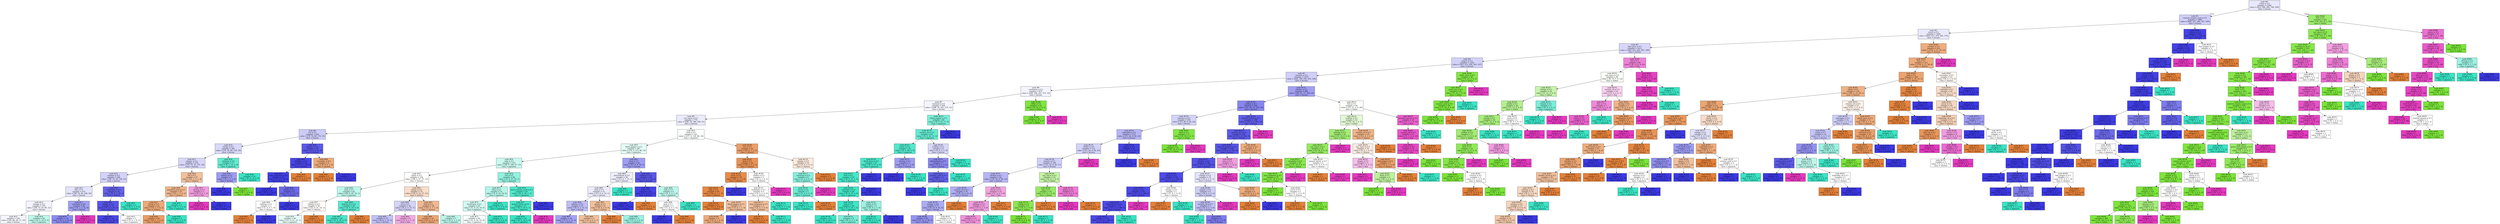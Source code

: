 digraph Tree {
node [shape=box, style="filled", color="black"] ;
0 [label=<node &#35;0<br/>cumin &le; 0.5<br/>samples = 2298<br/>value = [412, 568, 290, 769, 259]<br/>class = korean>, fillcolor="#e8e8fc"] ;
1 [label=<node &#35;1<br/>roasted_sesame_seed &le; 0.5<br/>samples = 1866<br/>value = [408, 227, 284, 767, 180]<br/>class = korean>, fillcolor="#cfcef9"] ;
0 -> 1 [labeldistance=2.5, labelangle=45, headlabel="True"] ;
2 [label=<node &#35;2<br/>starch &le; 0.5<br/>samples = 1629<br/>value = [403, 227, 279, 542, 178]<br/>class = korean>, fillcolor="#e9e9fc"] ;
1 -> 2 ;
3 [label=<node &#35;3<br/>lime_juice &le; 0.5<br/>samples = 1413<br/>value = [249, 225, 268, 503, 168]<br/>class = korean>, fillcolor="#d7d6fa"] ;
2 -> 3 ;
4 [label=<node &#35;4<br/>yogurt &le; 0.5<br/>samples = 1324<br/>value = [243, 212, 259, 503, 107]<br/>class = korean>, fillcolor="#d2d2f9"] ;
3 -> 4 ;
5 [label=<node &#35;5<br/>cayenne &le; 0.5<br/>samples = 1278<br/>value = [242, 169, 258, 503, 106]<br/>class = korean>, fillcolor="#d0cff9"] ;
4 -> 5 ;
6 [label=<node &#35;6<br/>cardamom &le; 0.5<br/>samples = 872<br/>value = [196, 108, 241, 275, 52]<br/>class = korean>, fillcolor="#f4f4fe"] ;
5 -> 6 ;
7 [label=<node &#35;7<br/>seaweed &le; 0.5<br/>samples = 839<br/>value = [196, 76, 241, 275, 51]<br/>class = korean>, fillcolor="#f4f4fe"] ;
6 -> 7 ;
8 [label=<node &#35;8<br/>soy_sauce &le; 0.5<br/>samples = 770<br/>value = [196, 76, 189, 258, 51]<br/>class = korean>, fillcolor="#eaeafc"] ;
7 -> 8 ;
9 [label=<node &#35;9<br/>nut &le; 0.5<br/>samples = 429<br/>value = [79, 76, 69, 170, 35]<br/>class = korean>, fillcolor="#ccccf8"] ;
8 -> 9 ;
10 [label=<node &#35;10<br/>barley &le; 0.5<br/>samples = 393<br/>value = [74, 76, 69, 139, 35]<br/>class = korean>, fillcolor="#d8d8fa"] ;
9 -> 10 ;
11 [label=<node &#35;11<br/>pepper &le; 0.5<br/>samples = 376<br/>value = [74, 75, 55, 137, 35]<br/>class = korean>, fillcolor="#d7d6fa"] ;
10 -> 11 ;
12 [label=<node &#35;12<br/>soybean &le; 0.5<br/>samples = 349<br/>value = [58, 74, 50, 136, 31]<br/>class = korean>, fillcolor="#d3d2f9"] ;
11 -> 12 ;
13 [label=<node &#35;13<br/>fish &le; 0.5<br/>samples = 315<br/>value = [58, 74, 45, 108, 30]<br/>class = korean>, fillcolor="#e3e3fb"] ;
12 -> 13 ;
14 [label=<node &#35;14<br/>vinegar &le; 0.5<br/>samples = 279<br/>value = [56, 73, 43, 86, 21]<br/>class = korean>, fillcolor="#f3f3fd"] ;
13 -> 14 ;
15 [label=<node &#35;15<br/>samples = 239<br/>value = [52, 68, 24, 77, 18]<br/>class = korean>, fillcolor="#f5f5fe"] ;
14 -> 15 ;
16 [label=<node &#35;16<br/>samples = 40<br/>value = [4, 5, 19, 9, 3]<br/>class = japanese>, fillcolor="#bff7ec"] ;
14 -> 16 ;
17 [label=<node &#35;17<br/>coriander &le; 0.5<br/>samples = 36<br/>value = [2, 1, 2, 22, 9]<br/>class = korean>, fillcolor="#a1a0f2"] ;
13 -> 17 ;
18 [label=<node &#35;18<br/>samples = 33<br/>value = [2, 1, 2, 22, 6]<br/>class = korean>, fillcolor="#8b8af0"] ;
17 -> 18 ;
19 [label=<node &#35;19<br/>samples = 3<br/>value = [0, 0, 0, 0, 3]<br/>class = thai>, fillcolor="#e539c0"] ;
17 -> 19 ;
20 [label=<node &#35;20<br/>enokidake &le; 0.5<br/>samples = 34<br/>value = [0, 0, 5, 28, 1]<br/>class = korean>, fillcolor="#6462ea"] ;
12 -> 20 ;
21 [label=<node &#35;21<br/>vinegar &le; 0.5<br/>samples = 32<br/>value = [0, 0, 3, 28, 1]<br/>class = korean>, fillcolor="#5754e9"] ;
20 -> 21 ;
22 [label=<node &#35;22<br/>samples = 30<br/>value = [0, 0, 2, 28, 0]<br/>class = korean>, fillcolor="#4a47e7"] ;
21 -> 22 ;
23 [label=<node &#35;23<br/>samples = 2<br/>value = [0, 0, 1, 0, 1]<br/>class = japanese>, fillcolor="#ffffff"] ;
21 -> 23 ;
24 [label=<node &#35;24<br/>samples = 2<br/>value = [0, 0, 2, 0, 0]<br/>class = japanese>, fillcolor="#39e5c5"] ;
20 -> 24 ;
25 [label=<node &#35;25<br/>fish &le; 0.5<br/>samples = 27<br/>value = [16, 1, 5, 1, 4]<br/>class = chinese>, fillcolor="#f2c09c"] ;
11 -> 25 ;
26 [label=<node &#35;26<br/>mandarin_peel &le; 0.5<br/>samples = 24<br/>value = [16, 1, 5, 0, 2]<br/>class = chinese>, fillcolor="#f0b68c"] ;
25 -> 26 ;
27 [label=<node &#35;27<br/>bread &le; 0.5<br/>samples = 22<br/>value = [16, 1, 3, 0, 2]<br/>class = chinese>, fillcolor="#eda978"] ;
26 -> 27 ;
28 [label=<node &#35;28<br/>samples = 20<br/>value = [16, 1, 1, 0, 2]<br/>class = chinese>, fillcolor="#eb9d65"] ;
27 -> 28 ;
29 [label=<node &#35;29<br/>samples = 2<br/>value = [0, 0, 2, 0, 0]<br/>class = japanese>, fillcolor="#39e5c5"] ;
27 -> 29 ;
30 [label=<node &#35;30<br/>samples = 2<br/>value = [0, 0, 2, 0, 0]<br/>class = japanese>, fillcolor="#39e5c5"] ;
26 -> 30 ;
31 [label=<node &#35;31<br/>shrimp &le; 0.5<br/>samples = 3<br/>value = [0, 0, 0, 1, 2]<br/>class = thai>, fillcolor="#f29ce0"] ;
25 -> 31 ;
32 [label=<node &#35;32<br/>samples = 2<br/>value = [0, 0, 0, 0, 2]<br/>class = thai>, fillcolor="#e539c0"] ;
31 -> 32 ;
33 [label=<node &#35;33<br/>samples = 1<br/>value = [0, 0, 0, 1, 0]<br/>class = korean>, fillcolor="#3c39e5"] ;
31 -> 33 ;
34 [label=<node &#35;34<br/>soybean &le; 0.5<br/>samples = 17<br/>value = [0, 1, 14, 2, 0]<br/>class = japanese>, fillcolor="#61ead1"] ;
10 -> 34 ;
35 [label=<node &#35;35<br/>walnut &le; 0.5<br/>samples = 3<br/>value = [0, 1, 0, 2, 0]<br/>class = korean>, fillcolor="#9e9cf2"] ;
34 -> 35 ;
36 [label=<node &#35;36<br/>samples = 2<br/>value = [0, 0, 0, 2, 0]<br/>class = korean>, fillcolor="#3c39e5"] ;
35 -> 36 ;
37 [label=<node &#35;37<br/>samples = 1<br/>value = [0, 1, 0, 0, 0]<br/>class = indian>, fillcolor="#7be539"] ;
35 -> 37 ;
38 [label=<node &#35;38<br/>samples = 14<br/>value = [0, 0, 14, 0, 0]<br/>class = japanese>, fillcolor="#39e5c5"] ;
34 -> 38 ;
39 [label=<node &#35;39<br/>chicken &le; 0.5<br/>samples = 36<br/>value = [5, 0, 0, 31, 0]<br/>class = korean>, fillcolor="#5b59e9"] ;
9 -> 39 ;
40 [label=<node &#35;40<br/>shellfish &le; 0.5<br/>samples = 32<br/>value = [2, 0, 0, 30, 0]<br/>class = korean>, fillcolor="#4946e7"] ;
39 -> 40 ;
41 [label=<node &#35;41<br/>cane_molasses &le; 0.5<br/>samples = 31<br/>value = [1, 0, 0, 30, 0]<br/>class = korean>, fillcolor="#4240e6"] ;
40 -> 41 ;
42 [label=<node &#35;42<br/>samples = 26<br/>value = [0, 0, 0, 26, 0]<br/>class = korean>, fillcolor="#3c39e5"] ;
41 -> 42 ;
43 [label=<node &#35;43<br/>ginger &le; 0.5<br/>samples = 5<br/>value = [1, 0, 0, 4, 0]<br/>class = korean>, fillcolor="#6d6aec"] ;
41 -> 43 ;
44 [label=<node &#35;44<br/>soybean &le; 0.5<br/>samples = 2<br/>value = [1, 0, 0, 1, 0]<br/>class = chinese>, fillcolor="#ffffff"] ;
43 -> 44 ;
45 [label=<node &#35;45<br/>samples = 1<br/>value = [1, 0, 0, 0, 0]<br/>class = chinese>, fillcolor="#e58139"] ;
44 -> 45 ;
46 [label=<node &#35;46<br/>samples = 1<br/>value = [0, 0, 0, 1, 0]<br/>class = korean>, fillcolor="#3c39e5"] ;
44 -> 46 ;
47 [label=<node &#35;47<br/>samples = 3<br/>value = [0, 0, 0, 3, 0]<br/>class = korean>, fillcolor="#3c39e5"] ;
43 -> 47 ;
48 [label=<node &#35;48<br/>samples = 1<br/>value = [1, 0, 0, 0, 0]<br/>class = chinese>, fillcolor="#e58139"] ;
40 -> 48 ;
49 [label=<node &#35;49<br/>cucumber &le; 0.5<br/>samples = 4<br/>value = [3, 0, 0, 1, 0]<br/>class = chinese>, fillcolor="#eeab7b"] ;
39 -> 49 ;
50 [label=<node &#35;50<br/>samples = 3<br/>value = [3, 0, 0, 0, 0]<br/>class = chinese>, fillcolor="#e58139"] ;
49 -> 50 ;
51 [label=<node &#35;51<br/>samples = 1<br/>value = [0, 0, 0, 1, 0]<br/>class = korean>, fillcolor="#3c39e5"] ;
49 -> 51 ;
52 [label=<node &#35;52<br/>pork &le; 0.5<br/>samples = 341<br/>value = [117, 0, 120, 88, 16]<br/>class = japanese>, fillcolor="#fcfffe"] ;
8 -> 52 ;
53 [label=<node &#35;53<br/>black_pepper &le; 0.5<br/>samples = 287<br/>value = [74, 0, 113, 86, 14]<br/>class = japanese>, fillcolor="#e4fcf7"] ;
52 -> 53 ;
54 [label=<node &#35;54<br/>sake &le; 0.5<br/>samples = 223<br/>value = [59, 0, 104, 47, 13]<br/>class = japanese>, fillcolor="#c9f8ef"] ;
53 -> 54 ;
55 [label=<node &#35;55<br/>garlic &le; 0.5<br/>samples = 154<br/>value = [58, 0, 57, 27, 12]<br/>class = chinese>, fillcolor="#fffefd"] ;
54 -> 55 ;
56 [label=<node &#35;56<br/>wine &le; 0.5<br/>samples = 82<br/>value = [26, 0, 45, 10, 1]<br/>class = japanese>, fillcolor="#bcf6eb"] ;
55 -> 56 ;
57 [label=<node &#35;57<br/>cilantro &le; 0.5<br/>samples = 54<br/>value = [22, 0, 21, 10, 1]<br/>class = chinese>, fillcolor="#fefbf9"] ;
56 -> 57 ;
58 [label=<node &#35;58<br/>samples = 49<br/>value = [17, 0, 21, 10, 1]<br/>class = japanese>, fillcolor="#e6fcf8"] ;
57 -> 58 ;
59 [label=<node &#35;59<br/>samples = 5<br/>value = [5, 0, 0, 0, 0]<br/>class = chinese>, fillcolor="#e58139"] ;
57 -> 59 ;
60 [label=<node &#35;60<br/>peanut_oil &le; 0.5<br/>samples = 28<br/>value = [4, 0, 24, 0, 0]<br/>class = japanese>, fillcolor="#5ae9cf"] ;
56 -> 60 ;
61 [label=<node &#35;61<br/>samples = 26<br/>value = [2, 0, 24, 0, 0]<br/>class = japanese>, fillcolor="#49e7ca"] ;
60 -> 61 ;
62 [label=<node &#35;62<br/>samples = 2<br/>value = [2, 0, 0, 0, 0]<br/>class = chinese>, fillcolor="#e58139"] ;
60 -> 62 ;
63 [label=<node &#35;63<br/>ginger &le; 0.5<br/>samples = 72<br/>value = [32, 0, 12, 17, 11]<br/>class = chinese>, fillcolor="#f8ddc9"] ;
55 -> 63 ;
64 [label=<node &#35;64<br/>rice &le; 0.5<br/>samples = 36<br/>value = [9, 0, 5, 15, 7]<br/>class = korean>, fillcolor="#d4d3f9"] ;
63 -> 64 ;
65 [label=<node &#35;65<br/>samples = 27<br/>value = [8, 0, 3, 14, 2]<br/>class = korean>, fillcolor="#c1c0f7"] ;
64 -> 65 ;
66 [label=<node &#35;66<br/>samples = 9<br/>value = [1, 0, 2, 1, 5]<br/>class = thai>, fillcolor="#f4aae4"] ;
64 -> 66 ;
67 [label=<node &#35;67<br/>beef &le; 0.5<br/>samples = 36<br/>value = [23, 0, 7, 2, 4]<br/>class = chinese>, fillcolor="#f1b992"] ;
63 -> 67 ;
68 [label=<node &#35;68<br/>samples = 31<br/>value = [23, 0, 4, 0, 4]<br/>class = chinese>, fillcolor="#eda674"] ;
67 -> 68 ;
69 [label=<node &#35;69<br/>samples = 5<br/>value = [0, 0, 3, 2, 0]<br/>class = japanese>, fillcolor="#bdf6ec"] ;
67 -> 69 ;
70 [label=<node &#35;70<br/>rice &le; 0.5<br/>samples = 69<br/>value = [1, 0, 47, 20, 1]<br/>class = japanese>, fillcolor="#92f1df"] ;
54 -> 70 ;
71 [label=<node &#35;71<br/>wine &le; 0.5<br/>samples = 51<br/>value = [1, 0, 31, 19, 0]<br/>class = japanese>, fillcolor="#b5f5e9"] ;
70 -> 71 ;
72 [label=<node &#35;72<br/>mushroom &le; 0.5<br/>samples = 45<br/>value = [1, 0, 25, 19, 0]<br/>class = japanese>, fillcolor="#d1f9f2"] ;
71 -> 72 ;
73 [label=<node &#35;73<br/>samples = 40<br/>value = [1, 0, 20, 19, 0]<br/>class = japanese>, fillcolor="#f6fefc"] ;
72 -> 73 ;
74 [label=<node &#35;74<br/>samples = 5<br/>value = [0, 0, 5, 0, 0]<br/>class = japanese>, fillcolor="#39e5c5"] ;
72 -> 74 ;
75 [label=<node &#35;75<br/>samples = 6<br/>value = [0, 0, 6, 0, 0]<br/>class = japanese>, fillcolor="#39e5c5"] ;
71 -> 75 ;
76 [label=<node &#35;76<br/>black_sesame_seed &le; 0.5<br/>samples = 18<br/>value = [0, 0, 16, 1, 1]<br/>class = japanese>, fillcolor="#50e8cc"] ;
70 -> 76 ;
77 [label=<node &#35;77<br/>peanut_butter &le; 0.5<br/>samples = 17<br/>value = [0, 0, 16, 0, 1]<br/>class = japanese>, fillcolor="#45e7c9"] ;
76 -> 77 ;
78 [label=<node &#35;78<br/>samples = 16<br/>value = [0, 0, 16, 0, 0]<br/>class = japanese>, fillcolor="#39e5c5"] ;
77 -> 78 ;
79 [label=<node &#35;79<br/>samples = 1<br/>value = [0, 0, 0, 0, 1]<br/>class = thai>, fillcolor="#e539c0"] ;
77 -> 79 ;
80 [label=<node &#35;80<br/>samples = 1<br/>value = [0, 0, 0, 1, 0]<br/>class = korean>, fillcolor="#3c39e5"] ;
76 -> 80 ;
81 [label=<node &#35;81<br/>beef &le; 0.5<br/>samples = 64<br/>value = [15, 0, 9, 39, 1]<br/>class = korean>, fillcolor="#9f9ef2"] ;
53 -> 81 ;
82 [label=<node &#35;82<br/>katsuobushi &le; 0.5<br/>samples = 36<br/>value = [13, 0, 7, 15, 1]<br/>class = korean>, fillcolor="#eeeefd"] ;
81 -> 82 ;
83 [label=<node &#35;83<br/>wine &le; 0.5<br/>samples = 33<br/>value = [13, 0, 4, 15, 1]<br/>class = korean>, fillcolor="#ecebfc"] ;
82 -> 83 ;
84 [label=<node &#35;84<br/>cilantro &le; 0.5<br/>samples = 27<br/>value = [9, 0, 2, 15, 1]<br/>class = korean>, fillcolor="#bebdf6"] ;
83 -> 84 ;
85 [label=<node &#35;85<br/>samples = 24<br/>value = [7, 0, 2, 15, 0]<br/>class = korean>, fillcolor="#a3a2f3"] ;
84 -> 85 ;
86 [label=<node &#35;86<br/>samples = 3<br/>value = [2, 0, 0, 0, 1]<br/>class = chinese>, fillcolor="#f2c09c"] ;
84 -> 86 ;
87 [label=<node &#35;87<br/>ginger &le; 0.5<br/>samples = 6<br/>value = [4, 0, 2, 0, 0]<br/>class = chinese>, fillcolor="#f2c09c"] ;
83 -> 87 ;
88 [label=<node &#35;88<br/>samples = 3<br/>value = [3, 0, 0, 0, 0]<br/>class = chinese>, fillcolor="#e58139"] ;
87 -> 88 ;
89 [label=<node &#35;89<br/>samples = 3<br/>value = [1, 0, 2, 0, 0]<br/>class = japanese>, fillcolor="#9cf2e2"] ;
87 -> 89 ;
90 [label=<node &#35;90<br/>samples = 3<br/>value = [0, 0, 3, 0, 0]<br/>class = japanese>, fillcolor="#39e5c5"] ;
82 -> 90 ;
91 [label=<node &#35;91<br/>soybean &le; 0.5<br/>samples = 28<br/>value = [2, 0, 2, 24, 0]<br/>class = korean>, fillcolor="#5a57e9"] ;
81 -> 91 ;
92 [label=<node &#35;92<br/>leek &le; 0.5<br/>samples = 24<br/>value = [1, 0, 0, 23, 0]<br/>class = korean>, fillcolor="#4442e6"] ;
91 -> 92 ;
93 [label=<node &#35;93<br/>samples = 23<br/>value = [0, 0, 0, 23, 0]<br/>class = korean>, fillcolor="#3c39e5"] ;
92 -> 93 ;
94 [label=<node &#35;94<br/>samples = 1<br/>value = [1, 0, 0, 0, 0]<br/>class = chinese>, fillcolor="#e58139"] ;
92 -> 94 ;
95 [label=<node &#35;95<br/>sake &le; 0.5<br/>samples = 4<br/>value = [1, 0, 2, 1, 0]<br/>class = japanese>, fillcolor="#bdf6ec"] ;
91 -> 95 ;
96 [label=<node &#35;96<br/>kelp &le; 0.5<br/>samples = 2<br/>value = [1, 0, 0, 1, 0]<br/>class = chinese>, fillcolor="#ffffff"] ;
95 -> 96 ;
97 [label=<node &#35;97<br/>samples = 1<br/>value = [0, 0, 0, 1, 0]<br/>class = korean>, fillcolor="#3c39e5"] ;
96 -> 97 ;
98 [label=<node &#35;98<br/>samples = 1<br/>value = [1, 0, 0, 0, 0]<br/>class = chinese>, fillcolor="#e58139"] ;
96 -> 98 ;
99 [label=<node &#35;99<br/>samples = 2<br/>value = [0, 0, 2, 0, 0]<br/>class = japanese>, fillcolor="#39e5c5"] ;
95 -> 99 ;
100 [label=<node &#35;100<br/>rice &le; 0.5<br/>samples = 54<br/>value = [43, 0, 7, 2, 2]<br/>class = chinese>, fillcolor="#eb9e67"] ;
52 -> 100 ;
101 [label=<node &#35;101<br/>beef &le; 0.5<br/>samples = 44<br/>value = [38, 0, 3, 2, 1]<br/>class = chinese>, fillcolor="#e99356"] ;
100 -> 101 ;
102 [label=<node &#35;102<br/>yeast &le; 0.5<br/>samples = 39<br/>value = [36, 0, 1, 2, 0]<br/>class = chinese>, fillcolor="#e78b49"] ;
101 -> 102 ;
103 [label=<node &#35;103<br/>sake &le; 0.5<br/>samples = 38<br/>value = [36, 0, 1, 1, 0]<br/>class = chinese>, fillcolor="#e68844"] ;
102 -> 103 ;
104 [label=<node &#35;104<br/>samples = 33<br/>value = [33, 0, 0, 0, 0]<br/>class = chinese>, fillcolor="#e58139"] ;
103 -> 104 ;
105 [label=<node &#35;105<br/>black_pepper &le; 0.5<br/>samples = 5<br/>value = [3, 0, 1, 1, 0]<br/>class = chinese>, fillcolor="#f2c09c"] ;
103 -> 105 ;
106 [label=<node &#35;106<br/>samples = 4<br/>value = [3, 0, 1, 0, 0]<br/>class = chinese>, fillcolor="#eeab7b"] ;
105 -> 106 ;
107 [label=<node &#35;107<br/>samples = 1<br/>value = [0, 0, 0, 1, 0]<br/>class = korean>, fillcolor="#3c39e5"] ;
105 -> 107 ;
108 [label=<node &#35;108<br/>samples = 1<br/>value = [0, 0, 0, 1, 0]<br/>class = korean>, fillcolor="#3c39e5"] ;
102 -> 108 ;
109 [label=<node &#35;109<br/>shallot &le; 0.5<br/>samples = 5<br/>value = [2, 0, 2, 0, 1]<br/>class = chinese>, fillcolor="#ffffff"] ;
101 -> 109 ;
110 [label=<node &#35;110<br/>enokidake &le; 0.5<br/>samples = 4<br/>value = [2, 0, 2, 0, 0]<br/>class = chinese>, fillcolor="#ffffff"] ;
109 -> 110 ;
111 [label=<node &#35;111<br/>cane_molasses &le; 0.5<br/>samples = 3<br/>value = [2, 0, 1, 0, 0]<br/>class = chinese>, fillcolor="#f2c09c"] ;
110 -> 111 ;
112 [label=<node &#35;112<br/>samples = 2<br/>value = [2, 0, 0, 0, 0]<br/>class = chinese>, fillcolor="#e58139"] ;
111 -> 112 ;
113 [label=<node &#35;113<br/>samples = 1<br/>value = [0, 0, 1, 0, 0]<br/>class = japanese>, fillcolor="#39e5c5"] ;
111 -> 113 ;
114 [label=<node &#35;114<br/>samples = 1<br/>value = [0, 0, 1, 0, 0]<br/>class = japanese>, fillcolor="#39e5c5"] ;
110 -> 114 ;
115 [label=<node &#35;115<br/>samples = 1<br/>value = [0, 0, 0, 0, 1]<br/>class = thai>, fillcolor="#e539c0"] ;
109 -> 115 ;
116 [label=<node &#35;116<br/>pepper &le; 0.5<br/>samples = 10<br/>value = [5, 0, 4, 0, 1]<br/>class = chinese>, fillcolor="#fbeade"] ;
100 -> 116 ;
117 [label=<node &#35;117<br/>macaroni &le; 0.5<br/>samples = 6<br/>value = [1, 0, 4, 0, 1]<br/>class = japanese>, fillcolor="#88efdc"] ;
116 -> 117 ;
118 [label=<node &#35;118<br/>bacon &le; 0.5<br/>samples = 5<br/>value = [1, 0, 4, 0, 0]<br/>class = japanese>, fillcolor="#6aecd4"] ;
117 -> 118 ;
119 [label=<node &#35;119<br/>samples = 4<br/>value = [0, 0, 4, 0, 0]<br/>class = japanese>, fillcolor="#39e5c5"] ;
118 -> 119 ;
120 [label=<node &#35;120<br/>samples = 1<br/>value = [1, 0, 0, 0, 0]<br/>class = chinese>, fillcolor="#e58139"] ;
118 -> 120 ;
121 [label=<node &#35;121<br/>samples = 1<br/>value = [0, 0, 0, 0, 1]<br/>class = thai>, fillcolor="#e539c0"] ;
117 -> 121 ;
122 [label=<node &#35;122<br/>samples = 4<br/>value = [4, 0, 0, 0, 0]<br/>class = chinese>, fillcolor="#e58139"] ;
116 -> 122 ;
123 [label=<node &#35;123<br/>black_pepper &le; 0.5<br/>samples = 69<br/>value = [0, 0, 52, 17, 0]<br/>class = japanese>, fillcolor="#7aeed8"] ;
7 -> 123 ;
124 [label=<node &#35;124<br/>sesame_oil &le; 0.5<br/>samples = 63<br/>value = [0, 0, 52, 11, 0]<br/>class = japanese>, fillcolor="#63ead1"] ;
123 -> 124 ;
125 [label=<node &#35;125<br/>wheat &le; 0.5<br/>samples = 54<br/>value = [0, 0, 48, 6, 0]<br/>class = japanese>, fillcolor="#52e8cc"] ;
124 -> 125 ;
126 [label=<node &#35;126<br/>black_bean &le; 0.5<br/>samples = 51<br/>value = [0, 0, 47, 4, 0]<br/>class = japanese>, fillcolor="#4ae7ca"] ;
125 -> 126 ;
127 [label=<node &#35;127<br/>beef &le; 0.5<br/>samples = 50<br/>value = [0, 0, 47, 3, 0]<br/>class = japanese>, fillcolor="#46e7c9"] ;
126 -> 127 ;
128 [label=<node &#35;128<br/>vegetable &le; 0.5<br/>samples = 49<br/>value = [0, 0, 47, 2, 0]<br/>class = japanese>, fillcolor="#41e6c7"] ;
127 -> 128 ;
129 [label=<node &#35;129<br/>kelp &le; 0.5<br/>samples = 46<br/>value = [0, 0, 45, 1, 0]<br/>class = japanese>, fillcolor="#3de6c6"] ;
128 -> 129 ;
130 [label=<node &#35;130<br/>samples = 42<br/>value = [0, 0, 42, 0, 0]<br/>class = japanese>, fillcolor="#39e5c5"] ;
129 -> 130 ;
131 [label=<node &#35;131<br/>samples = 4<br/>value = [0, 0, 3, 1, 0]<br/>class = japanese>, fillcolor="#7beed8"] ;
129 -> 131 ;
132 [label=<node &#35;132<br/>radish &le; 0.5<br/>samples = 3<br/>value = [0, 0, 2, 1, 0]<br/>class = japanese>, fillcolor="#9cf2e2"] ;
128 -> 132 ;
133 [label=<node &#35;133<br/>samples = 2<br/>value = [0, 0, 2, 0, 0]<br/>class = japanese>, fillcolor="#39e5c5"] ;
132 -> 133 ;
134 [label=<node &#35;134<br/>samples = 1<br/>value = [0, 0, 0, 1, 0]<br/>class = korean>, fillcolor="#3c39e5"] ;
132 -> 134 ;
135 [label=<node &#35;135<br/>samples = 1<br/>value = [0, 0, 0, 1, 0]<br/>class = korean>, fillcolor="#3c39e5"] ;
127 -> 135 ;
136 [label=<node &#35;136<br/>samples = 1<br/>value = [0, 0, 0, 1, 0]<br/>class = korean>, fillcolor="#3c39e5"] ;
126 -> 136 ;
137 [label=<node &#35;137<br/>shrimp &le; 0.5<br/>samples = 3<br/>value = [0, 0, 1, 2, 0]<br/>class = korean>, fillcolor="#9e9cf2"] ;
125 -> 137 ;
138 [label=<node &#35;138<br/>samples = 2<br/>value = [0, 0, 0, 2, 0]<br/>class = korean>, fillcolor="#3c39e5"] ;
137 -> 138 ;
139 [label=<node &#35;139<br/>samples = 1<br/>value = [0, 0, 1, 0, 0]<br/>class = japanese>, fillcolor="#39e5c5"] ;
137 -> 139 ;
140 [label=<node &#35;140<br/>scallion &le; 0.5<br/>samples = 9<br/>value = [0, 0, 4, 5, 0]<br/>class = korean>, fillcolor="#d8d7fa"] ;
124 -> 140 ;
141 [label=<node &#35;141<br/>katsuobushi &le; 0.5<br/>samples = 7<br/>value = [0, 0, 2, 5, 0]<br/>class = korean>, fillcolor="#8a88ef"] ;
140 -> 141 ;
142 [label=<node &#35;142<br/>sesame_seed &le; 0.5<br/>samples = 6<br/>value = [0, 0, 1, 5, 0]<br/>class = korean>, fillcolor="#6361ea"] ;
141 -> 142 ;
143 [label=<node &#35;143<br/>samples = 5<br/>value = [0, 0, 0, 5, 0]<br/>class = korean>, fillcolor="#3c39e5"] ;
142 -> 143 ;
144 [label=<node &#35;144<br/>samples = 1<br/>value = [0, 0, 1, 0, 0]<br/>class = japanese>, fillcolor="#39e5c5"] ;
142 -> 144 ;
145 [label=<node &#35;145<br/>samples = 1<br/>value = [0, 0, 1, 0, 0]<br/>class = japanese>, fillcolor="#39e5c5"] ;
141 -> 145 ;
146 [label=<node &#35;146<br/>samples = 2<br/>value = [0, 0, 2, 0, 0]<br/>class = japanese>, fillcolor="#39e5c5"] ;
140 -> 146 ;
147 [label=<node &#35;147<br/>samples = 6<br/>value = [0, 0, 0, 6, 0]<br/>class = korean>, fillcolor="#3c39e5"] ;
123 -> 147 ;
148 [label=<node &#35;148<br/>coffee &le; 0.5<br/>samples = 33<br/>value = [0, 32, 0, 0, 1]<br/>class = indian>, fillcolor="#7fe63f"] ;
6 -> 148 ;
149 [label=<node &#35;149<br/>samples = 32<br/>value = [0, 32, 0, 0, 0]<br/>class = indian>, fillcolor="#7be539"] ;
148 -> 149 ;
150 [label=<node &#35;150<br/>samples = 1<br/>value = [0, 0, 0, 0, 1]<br/>class = thai>, fillcolor="#e539c0"] ;
148 -> 150 ;
151 [label=<node &#35;151<br/>cilantro &le; 0.5<br/>samples = 406<br/>value = [46, 61, 17, 228, 54]<br/>class = korean>, fillcolor="#a19ff2"] ;
5 -> 151 ;
152 [label=<node &#35;152<br/>scallion &le; 0.5<br/>samples = 348<br/>value = [31, 40, 15, 228, 34]<br/>class = korean>, fillcolor="#8886ef"] ;
151 -> 152 ;
153 [label=<node &#35;153<br/>turmeric &le; 0.5<br/>samples = 150<br/>value = [13, 40, 9, 64, 24]<br/>class = korean>, fillcolor="#d4d4f9"] ;
152 -> 153 ;
154 [label=<node &#35;154<br/>vegetable &le; 0.5<br/>samples = 133<br/>value = [13, 24, 9, 64, 23]<br/>class = korean>, fillcolor="#b7b6f5"] ;
153 -> 154 ;
155 [label=<node &#35;155<br/>shallot &le; 0.5<br/>samples = 112<br/>value = [12, 24, 9, 44, 23]<br/>class = korean>, fillcolor="#d3d2f9"] ;
154 -> 155 ;
156 [label=<node &#35;156<br/>tomato &le; 0.5<br/>samples = 106<br/>value = [12, 24, 9, 44, 17]<br/>class = korean>, fillcolor="#cfcff9"] ;
155 -> 156 ;
157 [label=<node &#35;157<br/>chicken &le; 0.5<br/>samples = 92<br/>value = [10, 16, 8, 44, 14]<br/>class = korean>, fillcolor="#b7b6f5"] ;
156 -> 157 ;
158 [label=<node &#35;158<br/>peanut_oil &le; 0.5<br/>samples = 78<br/>value = [9, 16, 6, 41, 6]<br/>class = korean>, fillcolor="#b0aff5"] ;
157 -> 158 ;
159 [label=<node &#35;159<br/>vinegar &le; 0.5<br/>samples = 75<br/>value = [6, 16, 6, 41, 6]<br/>class = korean>, fillcolor="#acabf4"] ;
158 -> 159 ;
160 [label=<node &#35;160<br/>samples = 60<br/>value = [3, 12, 2, 38, 5]<br/>class = korean>, fillcolor="#9594f1"] ;
159 -> 160 ;
161 [label=<node &#35;161<br/>samples = 15<br/>value = [3, 4, 4, 3, 1]<br/>class = indian>, fillcolor="#ffffff"] ;
159 -> 161 ;
162 [label=<node &#35;162<br/>samples = 3<br/>value = [3, 0, 0, 0, 0]<br/>class = chinese>, fillcolor="#e58139"] ;
158 -> 162 ;
163 [label=<node &#35;163<br/>sherry &le; 0.5<br/>samples = 14<br/>value = [1, 0, 2, 3, 8]<br/>class = thai>, fillcolor="#f3a5e2"] ;
157 -> 163 ;
164 [label=<node &#35;164<br/>cabbage &le; 0.5<br/>samples = 13<br/>value = [0, 0, 2, 3, 8]<br/>class = thai>, fillcolor="#f29ce0"] ;
163 -> 164 ;
165 [label=<node &#35;165<br/>samples = 12<br/>value = [0, 0, 1, 3, 8]<br/>class = thai>, fillcolor="#f191dc"] ;
164 -> 165 ;
166 [label=<node &#35;166<br/>samples = 1<br/>value = [0, 0, 1, 0, 0]<br/>class = japanese>, fillcolor="#39e5c5"] ;
164 -> 166 ;
167 [label=<node &#35;167<br/>samples = 1<br/>value = [1, 0, 0, 0, 0]<br/>class = chinese>, fillcolor="#e58139"] ;
163 -> 167 ;
168 [label=<node &#35;168<br/>soy_sauce &le; 0.5<br/>samples = 14<br/>value = [2, 8, 1, 0, 3]<br/>class = indian>, fillcolor="#c3f3a5"] ;
156 -> 168 ;
169 [label=<node &#35;169<br/>egg &le; 0.5<br/>samples = 10<br/>value = [1, 8, 1, 0, 0]<br/>class = indian>, fillcolor="#98eb65"] ;
168 -> 169 ;
170 [label=<node &#35;170<br/>scallop &le; 0.5<br/>samples = 9<br/>value = [0, 8, 1, 0, 0]<br/>class = indian>, fillcolor="#8ce852"] ;
169 -> 170 ;
171 [label=<node &#35;171<br/>samples = 8<br/>value = [0, 8, 0, 0, 0]<br/>class = indian>, fillcolor="#7be539"] ;
170 -> 171 ;
172 [label=<node &#35;172<br/>samples = 1<br/>value = [0, 0, 1, 0, 0]<br/>class = japanese>, fillcolor="#39e5c5"] ;
170 -> 172 ;
173 [label=<node &#35;173<br/>samples = 1<br/>value = [1, 0, 0, 0, 0]<br/>class = chinese>, fillcolor="#e58139"] ;
169 -> 173 ;
174 [label=<node &#35;174<br/>ginger &le; 0.5<br/>samples = 4<br/>value = [1, 0, 0, 0, 3]<br/>class = thai>, fillcolor="#ee7bd5"] ;
168 -> 174 ;
175 [label=<node &#35;175<br/>samples = 3<br/>value = [0, 0, 0, 0, 3]<br/>class = thai>, fillcolor="#e539c0"] ;
174 -> 175 ;
176 [label=<node &#35;176<br/>samples = 1<br/>value = [1, 0, 0, 0, 0]<br/>class = chinese>, fillcolor="#e58139"] ;
174 -> 176 ;
177 [label=<node &#35;177<br/>samples = 6<br/>value = [0, 0, 0, 0, 6]<br/>class = thai>, fillcolor="#e539c0"] ;
155 -> 177 ;
178 [label=<node &#35;178<br/>pepper &le; 0.5<br/>samples = 21<br/>value = [1, 0, 0, 20, 0]<br/>class = korean>, fillcolor="#4643e6"] ;
154 -> 178 ;
179 [label=<node &#35;179<br/>samples = 20<br/>value = [0, 0, 0, 20, 0]<br/>class = korean>, fillcolor="#3c39e5"] ;
178 -> 179 ;
180 [label=<node &#35;180<br/>samples = 1<br/>value = [1, 0, 0, 0, 0]<br/>class = chinese>, fillcolor="#e58139"] ;
178 -> 180 ;
181 [label=<node &#35;181<br/>basil &le; 0.5<br/>samples = 17<br/>value = [0, 16, 0, 0, 1]<br/>class = indian>, fillcolor="#83e745"] ;
153 -> 181 ;
182 [label=<node &#35;182<br/>samples = 16<br/>value = [0, 16, 0, 0, 0]<br/>class = indian>, fillcolor="#7be539"] ;
181 -> 182 ;
183 [label=<node &#35;183<br/>samples = 1<br/>value = [0, 0, 0, 0, 1]<br/>class = thai>, fillcolor="#e539c0"] ;
181 -> 183 ;
184 [label=<node &#35;184<br/>peanut_butter &le; 0.5<br/>samples = 198<br/>value = [18, 0, 6, 164, 10]<br/>class = korean>, fillcolor="#615eea"] ;
152 -> 184 ;
185 [label=<node &#35;185<br/>peanut_oil &le; 0.5<br/>samples = 193<br/>value = [18, 0, 6, 164, 5]<br/>class = korean>, fillcolor="#5c5ae9"] ;
184 -> 185 ;
186 [label=<node &#35;186<br/>roasted_peanut &le; 0.5<br/>samples = 189<br/>value = [15, 0, 6, 164, 4]<br/>class = korean>, fillcolor="#5855e9"] ;
185 -> 186 ;
187 [label=<node &#35;187<br/>chicken &le; 0.5<br/>samples = 186<br/>value = [15, 0, 5, 164, 2]<br/>class = korean>, fillcolor="#5552e8"] ;
186 -> 187 ;
188 [label=<node &#35;188<br/>sherry &le; 0.5<br/>samples = 176<br/>value = [12, 0, 3, 160, 1]<br/>class = korean>, fillcolor="#4f4ce8"] ;
187 -> 188 ;
189 [label=<node &#35;189<br/>coconut &le; 0.5<br/>samples = 174<br/>value = [11, 0, 2, 160, 1]<br/>class = korean>, fillcolor="#4d4ae7"] ;
188 -> 189 ;
190 [label=<node &#35;190<br/>katsuobushi &le; 0.5<br/>samples = 173<br/>value = [11, 0, 2, 160, 0]<br/>class = korean>, fillcolor="#4c49e7"] ;
189 -> 190 ;
191 [label=<node &#35;191<br/>samples = 172<br/>value = [11, 0, 1, 160, 0]<br/>class = korean>, fillcolor="#4b48e7"] ;
190 -> 191 ;
192 [label=<node &#35;192<br/>samples = 1<br/>value = [0, 0, 1, 0, 0]<br/>class = japanese>, fillcolor="#39e5c5"] ;
190 -> 192 ;
193 [label=<node &#35;193<br/>samples = 1<br/>value = [0, 0, 0, 0, 1]<br/>class = thai>, fillcolor="#e539c0"] ;
189 -> 193 ;
194 [label=<node &#35;194<br/>vinegar &le; 0.5<br/>samples = 2<br/>value = [1, 0, 1, 0, 0]<br/>class = chinese>, fillcolor="#ffffff"] ;
188 -> 194 ;
195 [label=<node &#35;195<br/>samples = 1<br/>value = [1, 0, 0, 0, 0]<br/>class = chinese>, fillcolor="#e58139"] ;
194 -> 195 ;
196 [label=<node &#35;196<br/>samples = 1<br/>value = [0, 0, 1, 0, 0]<br/>class = japanese>, fillcolor="#39e5c5"] ;
194 -> 196 ;
197 [label=<node &#35;197<br/>vinegar &le; 0.5<br/>samples = 10<br/>value = [3, 0, 2, 4, 1]<br/>class = korean>, fillcolor="#e3e3fb"] ;
187 -> 197 ;
198 [label=<node &#35;198<br/>pepper &le; 0.5<br/>samples = 6<br/>value = [0, 0, 2, 3, 1]<br/>class = korean>, fillcolor="#cecef8"] ;
197 -> 198 ;
199 [label=<node &#35;199<br/>sesame_oil &le; 0.5<br/>samples = 5<br/>value = [0, 0, 2, 3, 0]<br/>class = korean>, fillcolor="#bebdf6"] ;
198 -> 199 ;
200 [label=<node &#35;200<br/>samples = 1<br/>value = [0, 0, 1, 0, 0]<br/>class = japanese>, fillcolor="#39e5c5"] ;
199 -> 200 ;
201 [label=<node &#35;201<br/>samples = 4<br/>value = [0, 0, 1, 3, 0]<br/>class = korean>, fillcolor="#7d7bee"] ;
199 -> 201 ;
202 [label=<node &#35;202<br/>samples = 1<br/>value = [0, 0, 0, 0, 1]<br/>class = thai>, fillcolor="#e539c0"] ;
198 -> 202 ;
203 [label=<node &#35;203<br/>corn &le; 0.5<br/>samples = 4<br/>value = [3, 0, 0, 1, 0]<br/>class = chinese>, fillcolor="#eeab7b"] ;
197 -> 203 ;
204 [label=<node &#35;204<br/>samples = 3<br/>value = [3, 0, 0, 0, 0]<br/>class = chinese>, fillcolor="#e58139"] ;
203 -> 204 ;
205 [label=<node &#35;205<br/>samples = 1<br/>value = [0, 0, 0, 1, 0]<br/>class = korean>, fillcolor="#3c39e5"] ;
203 -> 205 ;
206 [label=<node &#35;206<br/>wine &le; 0.5<br/>samples = 3<br/>value = [0, 0, 1, 0, 2]<br/>class = thai>, fillcolor="#f29ce0"] ;
186 -> 206 ;
207 [label=<node &#35;207<br/>samples = 2<br/>value = [0, 0, 0, 0, 2]<br/>class = thai>, fillcolor="#e539c0"] ;
206 -> 207 ;
208 [label=<node &#35;208<br/>samples = 1<br/>value = [0, 0, 1, 0, 0]<br/>class = japanese>, fillcolor="#39e5c5"] ;
206 -> 208 ;
209 [label=<node &#35;209<br/>soy_sauce &le; 0.5<br/>samples = 4<br/>value = [3, 0, 0, 0, 1]<br/>class = chinese>, fillcolor="#eeab7b"] ;
185 -> 209 ;
210 [label=<node &#35;210<br/>samples = 1<br/>value = [0, 0, 0, 0, 1]<br/>class = thai>, fillcolor="#e539c0"] ;
209 -> 210 ;
211 [label=<node &#35;211<br/>samples = 3<br/>value = [3, 0, 0, 0, 0]<br/>class = chinese>, fillcolor="#e58139"] ;
209 -> 211 ;
212 [label=<node &#35;212<br/>samples = 5<br/>value = [0, 0, 0, 0, 5]<br/>class = thai>, fillcolor="#e539c0"] ;
184 -> 212 ;
213 [label=<node &#35;213<br/>fish &le; 0.5<br/>samples = 58<br/>value = [15, 21, 2, 0, 20]<br/>class = indian>, fillcolor="#fcfefa"] ;
151 -> 213 ;
214 [label=<node &#35;214<br/>scallion &le; 0.5<br/>samples = 42<br/>value = [14, 20, 1, 0, 7]<br/>class = indian>, fillcolor="#e3f9d5"] ;
213 -> 214 ;
215 [label=<node &#35;215<br/>galanga &le; 0.5<br/>samples = 24<br/>value = [2, 18, 0, 0, 4]<br/>class = indian>, fillcolor="#a3ed74"] ;
214 -> 215 ;
216 [label=<node &#35;216<br/>soy_sauce &le; 0.5<br/>samples = 22<br/>value = [2, 18, 0, 0, 2]<br/>class = indian>, fillcolor="#95ea61"] ;
215 -> 216 ;
217 [label=<node &#35;217<br/>cucumber &le; 0.5<br/>samples = 20<br/>value = [1, 18, 0, 0, 1]<br/>class = indian>, fillcolor="#89e84e"] ;
216 -> 217 ;
218 [label=<node &#35;218<br/>cane_molasses &le; 0.5<br/>samples = 19<br/>value = [1, 18, 0, 0, 0]<br/>class = indian>, fillcolor="#82e644"] ;
217 -> 218 ;
219 [label=<node &#35;219<br/>samples = 17<br/>value = [0, 17, 0, 0, 0]<br/>class = indian>, fillcolor="#7be539"] ;
218 -> 219 ;
220 [label=<node &#35;220<br/>carrot &le; 0.5<br/>samples = 2<br/>value = [1, 1, 0, 0, 0]<br/>class = chinese>, fillcolor="#ffffff"] ;
218 -> 220 ;
221 [label=<node &#35;221<br/>samples = 1<br/>value = [1, 0, 0, 0, 0]<br/>class = chinese>, fillcolor="#e58139"] ;
220 -> 221 ;
222 [label=<node &#35;222<br/>samples = 1<br/>value = [0, 1, 0, 0, 0]<br/>class = indian>, fillcolor="#7be539"] ;
220 -> 222 ;
223 [label=<node &#35;223<br/>samples = 1<br/>value = [0, 0, 0, 0, 1]<br/>class = thai>, fillcolor="#e539c0"] ;
217 -> 223 ;
224 [label=<node &#35;224<br/>peanut_butter &le; 0.5<br/>samples = 2<br/>value = [1, 0, 0, 0, 1]<br/>class = chinese>, fillcolor="#ffffff"] ;
216 -> 224 ;
225 [label=<node &#35;225<br/>samples = 1<br/>value = [1, 0, 0, 0, 0]<br/>class = chinese>, fillcolor="#e58139"] ;
224 -> 225 ;
226 [label=<node &#35;226<br/>samples = 1<br/>value = [0, 0, 0, 0, 1]<br/>class = thai>, fillcolor="#e539c0"] ;
224 -> 226 ;
227 [label=<node &#35;227<br/>samples = 2<br/>value = [0, 0, 0, 0, 2]<br/>class = thai>, fillcolor="#e539c0"] ;
215 -> 227 ;
228 [label=<node &#35;228<br/>sesame_oil &le; 0.5<br/>samples = 18<br/>value = [12, 2, 1, 0, 3]<br/>class = chinese>, fillcolor="#efb388"] ;
214 -> 228 ;
229 [label=<node &#35;229<br/>soy_sauce &le; 0.5<br/>samples = 10<br/>value = [4, 2, 1, 0, 3]<br/>class = chinese>, fillcolor="#fbede3"] ;
228 -> 229 ;
230 [label=<node &#35;230<br/>ginger &le; 0.5<br/>samples = 5<br/>value = [0, 2, 0, 0, 3]<br/>class = thai>, fillcolor="#f6bdea"] ;
229 -> 230 ;
231 [label=<node &#35;231<br/>samples = 2<br/>value = [0, 0, 0, 0, 2]<br/>class = thai>, fillcolor="#e539c0"] ;
230 -> 231 ;
232 [label=<node &#35;232<br/>bean &le; 0.5<br/>samples = 3<br/>value = [0, 2, 0, 0, 1]<br/>class = indian>, fillcolor="#bdf29c"] ;
230 -> 232 ;
233 [label=<node &#35;233<br/>samples = 2<br/>value = [0, 2, 0, 0, 0]<br/>class = indian>, fillcolor="#7be539"] ;
232 -> 233 ;
234 [label=<node &#35;234<br/>samples = 1<br/>value = [0, 0, 0, 0, 1]<br/>class = thai>, fillcolor="#e539c0"] ;
232 -> 234 ;
235 [label=<node &#35;235<br/>bell_pepper &le; 0.5<br/>samples = 5<br/>value = [4, 0, 1, 0, 0]<br/>class = chinese>, fillcolor="#eca06a"] ;
229 -> 235 ;
236 [label=<node &#35;236<br/>samples = 4<br/>value = [4, 0, 0, 0, 0]<br/>class = chinese>, fillcolor="#e58139"] ;
235 -> 236 ;
237 [label=<node &#35;237<br/>samples = 1<br/>value = [0, 0, 1, 0, 0]<br/>class = japanese>, fillcolor="#39e5c5"] ;
235 -> 237 ;
238 [label=<node &#35;238<br/>samples = 8<br/>value = [8, 0, 0, 0, 0]<br/>class = chinese>, fillcolor="#e58139"] ;
228 -> 238 ;
239 [label=<node &#35;239<br/>brussels_sprout &le; 0.5<br/>samples = 16<br/>value = [1, 1, 1, 0, 13]<br/>class = thai>, fillcolor="#ea61cd"] ;
213 -> 239 ;
240 [label=<node &#35;240<br/>sesame_oil &le; 0.5<br/>samples = 15<br/>value = [1, 1, 0, 0, 13]<br/>class = thai>, fillcolor="#e955c9"] ;
239 -> 240 ;
241 [label=<node &#35;241<br/>turmeric &le; 0.5<br/>samples = 14<br/>value = [0, 1, 0, 0, 13]<br/>class = thai>, fillcolor="#e748c5"] ;
240 -> 241 ;
242 [label=<node &#35;242<br/>samples = 13<br/>value = [0, 0, 0, 0, 13]<br/>class = thai>, fillcolor="#e539c0"] ;
241 -> 242 ;
243 [label=<node &#35;243<br/>samples = 1<br/>value = [0, 1, 0, 0, 0]<br/>class = indian>, fillcolor="#7be539"] ;
241 -> 243 ;
244 [label=<node &#35;244<br/>samples = 1<br/>value = [1, 0, 0, 0, 0]<br/>class = chinese>, fillcolor="#e58139"] ;
240 -> 244 ;
245 [label=<node &#35;245<br/>samples = 1<br/>value = [0, 0, 1, 0, 0]<br/>class = japanese>, fillcolor="#39e5c5"] ;
239 -> 245 ;
246 [label=<node &#35;246<br/>white_wine &le; 0.5<br/>samples = 46<br/>value = [1, 43, 1, 0, 1]<br/>class = indian>, fillcolor="#84e746"] ;
4 -> 246 ;
247 [label=<node &#35;247<br/>green_tea &le; 0.5<br/>samples = 45<br/>value = [1, 43, 1, 0, 0]<br/>class = indian>, fillcolor="#81e642"] ;
246 -> 247 ;
248 [label=<node &#35;248<br/>sesame_seed &le; 0.5<br/>samples = 44<br/>value = [1, 43, 0, 0, 0]<br/>class = indian>, fillcolor="#7ee63e"] ;
247 -> 248 ;
249 [label=<node &#35;249<br/>samples = 43<br/>value = [0, 43, 0, 0, 0]<br/>class = indian>, fillcolor="#7be539"] ;
248 -> 249 ;
250 [label=<node &#35;250<br/>samples = 1<br/>value = [1, 0, 0, 0, 0]<br/>class = chinese>, fillcolor="#e58139"] ;
248 -> 250 ;
251 [label=<node &#35;251<br/>samples = 1<br/>value = [0, 0, 1, 0, 0]<br/>class = japanese>, fillcolor="#39e5c5"] ;
247 -> 251 ;
252 [label=<node &#35;252<br/>samples = 1<br/>value = [0, 0, 0, 0, 1]<br/>class = thai>, fillcolor="#e539c0"] ;
246 -> 252 ;
253 [label=<node &#35;253<br/>fish &le; 0.5<br/>samples = 89<br/>value = [6, 13, 9, 0, 61]<br/>class = thai>, fillcolor="#ef82d7"] ;
3 -> 253 ;
254 [label=<node &#35;254<br/>soy_sauce &le; 0.5<br/>samples = 38<br/>value = [6, 13, 7, 0, 12]<br/>class = indian>, fillcolor="#fafef7"] ;
253 -> 254 ;
255 [label=<node &#35;255<br/>vinegar &le; 0.5<br/>samples = 24<br/>value = [1, 13, 5, 0, 5]<br/>class = indian>, fillcolor="#c7f4ac"] ;
254 -> 255 ;
256 [label=<node &#35;256<br/>shallot &le; 0.5<br/>samples = 20<br/>value = [1, 13, 2, 0, 4]<br/>class = indian>, fillcolor="#b5f090"] ;
255 -> 256 ;
257 [label=<node &#35;257<br/>wasabi &le; 0.5<br/>samples = 18<br/>value = [1, 13, 1, 0, 3]<br/>class = indian>, fillcolor="#a7ee7b"] ;
256 -> 257 ;
258 [label=<node &#35;258<br/>scallion &le; 0.5<br/>samples = 17<br/>value = [1, 13, 0, 0, 3]<br/>class = indian>, fillcolor="#a1ec72"] ;
257 -> 258 ;
259 [label=<node &#35;259<br/>beef &le; 0.5<br/>samples = 14<br/>value = [1, 12, 0, 0, 1]<br/>class = indian>, fillcolor="#8fe957"] ;
258 -> 259 ;
260 [label=<node &#35;260<br/>bean &le; 0.5<br/>samples = 13<br/>value = [1, 12, 0, 0, 0]<br/>class = indian>, fillcolor="#86e749"] ;
259 -> 260 ;
261 [label=<node &#35;261<br/>samples = 11<br/>value = [0, 11, 0, 0, 0]<br/>class = indian>, fillcolor="#7be539"] ;
260 -> 261 ;
262 [label=<node &#35;262<br/>coconut &le; 0.5<br/>samples = 2<br/>value = [1, 1, 0, 0, 0]<br/>class = chinese>, fillcolor="#ffffff"] ;
260 -> 262 ;
263 [label=<node &#35;263<br/>samples = 1<br/>value = [1, 0, 0, 0, 0]<br/>class = chinese>, fillcolor="#e58139"] ;
262 -> 263 ;
264 [label=<node &#35;264<br/>samples = 1<br/>value = [0, 1, 0, 0, 0]<br/>class = indian>, fillcolor="#7be539"] ;
262 -> 264 ;
265 [label=<node &#35;265<br/>samples = 1<br/>value = [0, 0, 0, 0, 1]<br/>class = thai>, fillcolor="#e539c0"] ;
259 -> 265 ;
266 [label=<node &#35;266<br/>garlic &le; 0.5<br/>samples = 3<br/>value = [0, 1, 0, 0, 2]<br/>class = thai>, fillcolor="#f29ce0"] ;
258 -> 266 ;
267 [label=<node &#35;267<br/>samples = 1<br/>value = [0, 1, 0, 0, 0]<br/>class = indian>, fillcolor="#7be539"] ;
266 -> 267 ;
268 [label=<node &#35;268<br/>samples = 2<br/>value = [0, 0, 0, 0, 2]<br/>class = thai>, fillcolor="#e539c0"] ;
266 -> 268 ;
269 [label=<node &#35;269<br/>samples = 1<br/>value = [0, 0, 1, 0, 0]<br/>class = japanese>, fillcolor="#39e5c5"] ;
257 -> 269 ;
270 [label=<node &#35;270<br/>yeast &le; 0.5<br/>samples = 2<br/>value = [0, 0, 1, 0, 1]<br/>class = japanese>, fillcolor="#ffffff"] ;
256 -> 270 ;
271 [label=<node &#35;271<br/>samples = 1<br/>value = [0, 0, 1, 0, 0]<br/>class = japanese>, fillcolor="#39e5c5"] ;
270 -> 271 ;
272 [label=<node &#35;272<br/>samples = 1<br/>value = [0, 0, 0, 0, 1]<br/>class = thai>, fillcolor="#e539c0"] ;
270 -> 272 ;
273 [label=<node &#35;273<br/>tomato &le; 0.5<br/>samples = 4<br/>value = [0, 0, 3, 0, 1]<br/>class = japanese>, fillcolor="#7beed8"] ;
255 -> 273 ;
274 [label=<node &#35;274<br/>samples = 3<br/>value = [0, 0, 3, 0, 0]<br/>class = japanese>, fillcolor="#39e5c5"] ;
273 -> 274 ;
275 [label=<node &#35;275<br/>samples = 1<br/>value = [0, 0, 0, 0, 1]<br/>class = thai>, fillcolor="#e539c0"] ;
273 -> 275 ;
276 [label=<node &#35;276<br/>sesame_oil &le; 0.5<br/>samples = 14<br/>value = [5, 0, 2, 0, 7]<br/>class = thai>, fillcolor="#f9d3f1"] ;
254 -> 276 ;
277 [label=<node &#35;277<br/>lime &le; 0.5<br/>samples = 7<br/>value = [0, 0, 2, 0, 5]<br/>class = thai>, fillcolor="#ef88d9"] ;
276 -> 277 ;
278 [label=<node &#35;278<br/>wheat &le; 0.5<br/>samples = 6<br/>value = [0, 0, 1, 0, 5]<br/>class = thai>, fillcolor="#ea61cd"] ;
277 -> 278 ;
279 [label=<node &#35;279<br/>samples = 5<br/>value = [0, 0, 0, 0, 5]<br/>class = thai>, fillcolor="#e539c0"] ;
278 -> 279 ;
280 [label=<node &#35;280<br/>samples = 1<br/>value = [0, 0, 1, 0, 0]<br/>class = japanese>, fillcolor="#39e5c5"] ;
278 -> 280 ;
281 [label=<node &#35;281<br/>samples = 1<br/>value = [0, 0, 1, 0, 0]<br/>class = japanese>, fillcolor="#39e5c5"] ;
277 -> 281 ;
282 [label=<node &#35;282<br/>shrimp &le; 0.5<br/>samples = 7<br/>value = [5, 0, 0, 0, 2]<br/>class = chinese>, fillcolor="#efb388"] ;
276 -> 282 ;
283 [label=<node &#35;283<br/>lemongrass &le; 0.5<br/>samples = 6<br/>value = [5, 0, 0, 0, 1]<br/>class = chinese>, fillcolor="#ea9a61"] ;
282 -> 283 ;
284 [label=<node &#35;284<br/>samples = 5<br/>value = [5, 0, 0, 0, 0]<br/>class = chinese>, fillcolor="#e58139"] ;
283 -> 284 ;
285 [label=<node &#35;285<br/>samples = 1<br/>value = [0, 0, 0, 0, 1]<br/>class = thai>, fillcolor="#e539c0"] ;
283 -> 285 ;
286 [label=<node &#35;286<br/>samples = 1<br/>value = [0, 0, 0, 0, 1]<br/>class = thai>, fillcolor="#e539c0"] ;
282 -> 286 ;
287 [label=<node &#35;287<br/>litchi &le; 0.5<br/>samples = 51<br/>value = [0, 0, 2, 0, 49]<br/>class = thai>, fillcolor="#e641c3"] ;
253 -> 287 ;
288 [label=<node &#35;288<br/>sake &le; 0.5<br/>samples = 50<br/>value = [0, 0, 1, 0, 49]<br/>class = thai>, fillcolor="#e63dc1"] ;
287 -> 288 ;
289 [label=<node &#35;289<br/>samples = 49<br/>value = [0, 0, 0, 0, 49]<br/>class = thai>, fillcolor="#e539c0"] ;
288 -> 289 ;
290 [label=<node &#35;290<br/>samples = 1<br/>value = [0, 0, 1, 0, 0]<br/>class = japanese>, fillcolor="#39e5c5"] ;
288 -> 290 ;
291 [label=<node &#35;291<br/>samples = 1<br/>value = [0, 0, 1, 0, 0]<br/>class = japanese>, fillcolor="#39e5c5"] ;
287 -> 291 ;
292 [label=<node &#35;292<br/>coconut &le; 0.5<br/>samples = 216<br/>value = [154, 2, 11, 39, 10]<br/>class = chinese>, fillcolor="#eead7e"] ;
2 -> 292 ;
293 [label=<node &#35;293<br/>fish &le; 0.5<br/>samples = 212<br/>value = [154, 2, 11, 39, 6]<br/>class = chinese>, fillcolor="#eeab7b"] ;
292 -> 293 ;
294 [label=<node &#35;294<br/>pork &le; 0.5<br/>samples = 189<br/>value = [145, 2, 10, 31, 1]<br/>class = chinese>, fillcolor="#eca470"] ;
293 -> 294 ;
295 [label=<node &#35;295<br/>wheat &le; 0.5<br/>samples = 138<br/>value = [96, 2, 10, 29, 1]<br/>class = chinese>, fillcolor="#efb285"] ;
294 -> 295 ;
296 [label=<node &#35;296<br/>sake &le; 0.5<br/>samples = 111<br/>value = [85, 1, 5, 20, 0]<br/>class = chinese>, fillcolor="#eca572"] ;
295 -> 296 ;
297 [label=<node &#35;297<br/>mung_bean &le; 0.5<br/>samples = 84<br/>value = [71, 1, 1, 11, 0]<br/>class = chinese>, fillcolor="#ea975c"] ;
296 -> 297 ;
298 [label=<node &#35;298<br/>ginger &le; 0.5<br/>samples = 82<br/>value = [71, 1, 1, 9, 0]<br/>class = chinese>, fillcolor="#e99457"] ;
297 -> 298 ;
299 [label=<node &#35;299<br/>beef_broth &le; 0.5<br/>samples = 33<br/>value = [24, 0, 1, 8, 0]<br/>class = chinese>, fillcolor="#eeae80"] ;
298 -> 299 ;
300 [label=<node &#35;300<br/>chicken &le; 0.5<br/>samples = 31<br/>value = [24, 0, 1, 6, 0]<br/>class = chinese>, fillcolor="#eca470"] ;
299 -> 300 ;
301 [label=<node &#35;301<br/>chicken_broth &le; 0.5<br/>samples = 20<br/>value = [13, 0, 1, 6, 0]<br/>class = chinese>, fillcolor="#f2c09c"] ;
300 -> 301 ;
302 [label=<node &#35;302<br/>soybean &le; 0.5<br/>samples = 16<br/>value = [9, 0, 1, 6, 0]<br/>class = chinese>, fillcolor="#f7d9c4"] ;
301 -> 302 ;
303 [label=<node &#35;303<br/>octopus &le; 0.5<br/>samples = 15<br/>value = [9, 0, 0, 6, 0]<br/>class = chinese>, fillcolor="#f6d5bd"] ;
302 -> 303 ;
304 [label=<node &#35;304<br/>samples = 14<br/>value = [9, 0, 0, 5, 0]<br/>class = chinese>, fillcolor="#f3c7a7"] ;
303 -> 304 ;
305 [label=<node &#35;305<br/>samples = 1<br/>value = [0, 0, 0, 1, 0]<br/>class = korean>, fillcolor="#3c39e5"] ;
303 -> 305 ;
306 [label=<node &#35;306<br/>samples = 1<br/>value = [0, 0, 1, 0, 0]<br/>class = japanese>, fillcolor="#39e5c5"] ;
302 -> 306 ;
307 [label=<node &#35;307<br/>samples = 4<br/>value = [4, 0, 0, 0, 0]<br/>class = chinese>, fillcolor="#e58139"] ;
301 -> 307 ;
308 [label=<node &#35;308<br/>samples = 11<br/>value = [11, 0, 0, 0, 0]<br/>class = chinese>, fillcolor="#e58139"] ;
300 -> 308 ;
309 [label=<node &#35;309<br/>samples = 2<br/>value = [0, 0, 0, 2, 0]<br/>class = korean>, fillcolor="#3c39e5"] ;
299 -> 309 ;
310 [label=<node &#35;310<br/>potato &le; 0.5<br/>samples = 49<br/>value = [47, 1, 0, 1, 0]<br/>class = chinese>, fillcolor="#e68641"] ;
298 -> 310 ;
311 [label=<node &#35;311<br/>brown_rice &le; 0.5<br/>samples = 48<br/>value = [47, 0, 0, 1, 0]<br/>class = chinese>, fillcolor="#e6843d"] ;
310 -> 311 ;
312 [label=<node &#35;312<br/>samples = 47<br/>value = [47, 0, 0, 0, 0]<br/>class = chinese>, fillcolor="#e58139"] ;
311 -> 312 ;
313 [label=<node &#35;313<br/>samples = 1<br/>value = [0, 0, 0, 1, 0]<br/>class = korean>, fillcolor="#3c39e5"] ;
311 -> 313 ;
314 [label=<node &#35;314<br/>samples = 1<br/>value = [0, 1, 0, 0, 0]<br/>class = indian>, fillcolor="#7be539"] ;
310 -> 314 ;
315 [label=<node &#35;315<br/>samples = 2<br/>value = [0, 0, 0, 2, 0]<br/>class = korean>, fillcolor="#3c39e5"] ;
297 -> 315 ;
316 [label=<node &#35;316<br/>oyster &le; 0.5<br/>samples = 27<br/>value = [14, 0, 4, 9, 0]<br/>class = chinese>, fillcolor="#f8dcc8"] ;
296 -> 316 ;
317 [label=<node &#35;317<br/>vinegar &le; 0.5<br/>samples = 20<br/>value = [7, 0, 4, 9, 0]<br/>class = korean>, fillcolor="#e1e1fb"] ;
316 -> 317 ;
318 [label=<node &#35;318<br/>beef_broth &le; 0.5<br/>samples = 13<br/>value = [2, 0, 3, 8, 0]<br/>class = korean>, fillcolor="#9d9cf2"] ;
317 -> 318 ;
319 [label=<node &#35;319<br/>sesame_oil &le; 0.5<br/>samples = 10<br/>value = [0, 0, 3, 7, 0]<br/>class = korean>, fillcolor="#908ef0"] ;
318 -> 319 ;
320 [label=<node &#35;320<br/>cayenne &le; 0.5<br/>samples = 6<br/>value = [0, 0, 3, 3, 0]<br/>class = japanese>, fillcolor="#ffffff"] ;
319 -> 320 ;
321 [label=<node &#35;321<br/>samples = 3<br/>value = [0, 0, 3, 0, 0]<br/>class = japanese>, fillcolor="#39e5c5"] ;
320 -> 321 ;
322 [label=<node &#35;322<br/>samples = 3<br/>value = [0, 0, 0, 3, 0]<br/>class = korean>, fillcolor="#3c39e5"] ;
320 -> 322 ;
323 [label=<node &#35;323<br/>samples = 4<br/>value = [0, 0, 0, 4, 0]<br/>class = korean>, fillcolor="#3c39e5"] ;
319 -> 323 ;
324 [label=<node &#35;324<br/>ginger &le; 0.5<br/>samples = 3<br/>value = [2, 0, 0, 1, 0]<br/>class = chinese>, fillcolor="#f2c09c"] ;
318 -> 324 ;
325 [label=<node &#35;325<br/>samples = 1<br/>value = [0, 0, 0, 1, 0]<br/>class = korean>, fillcolor="#3c39e5"] ;
324 -> 325 ;
326 [label=<node &#35;326<br/>samples = 2<br/>value = [2, 0, 0, 0, 0]<br/>class = chinese>, fillcolor="#e58139"] ;
324 -> 326 ;
327 [label=<node &#35;327<br/>vegetable &le; 0.5<br/>samples = 7<br/>value = [5, 0, 1, 1, 0]<br/>class = chinese>, fillcolor="#eeab7b"] ;
317 -> 327 ;
328 [label=<node &#35;328<br/>samples = 5<br/>value = [5, 0, 0, 0, 0]<br/>class = chinese>, fillcolor="#e58139"] ;
327 -> 328 ;
329 [label=<node &#35;329<br/>sesame_seed &le; 0.5<br/>samples = 2<br/>value = [0, 0, 1, 1, 0]<br/>class = japanese>, fillcolor="#ffffff"] ;
327 -> 329 ;
330 [label=<node &#35;330<br/>samples = 1<br/>value = [0, 0, 0, 1, 0]<br/>class = korean>, fillcolor="#3c39e5"] ;
329 -> 330 ;
331 [label=<node &#35;331<br/>samples = 1<br/>value = [0, 0, 1, 0, 0]<br/>class = japanese>, fillcolor="#39e5c5"] ;
329 -> 331 ;
332 [label=<node &#35;332<br/>samples = 7<br/>value = [7, 0, 0, 0, 0]<br/>class = chinese>, fillcolor="#e58139"] ;
316 -> 332 ;
333 [label=<node &#35;333<br/>sesame_oil &le; 0.5<br/>samples = 27<br/>value = [11, 1, 5, 9, 1]<br/>class = chinese>, fillcolor="#fcf1e9"] ;
295 -> 333 ;
334 [label=<node &#35;334<br/>pineapple &le; 0.5<br/>samples = 16<br/>value = [3, 1, 4, 7, 1]<br/>class = korean>, fillcolor="#cecef8"] ;
333 -> 334 ;
335 [label=<node &#35;335<br/>cream &le; 0.5<br/>samples = 14<br/>value = [1, 1, 4, 7, 1]<br/>class = korean>, fillcolor="#c4c4f7"] ;
334 -> 335 ;
336 [label=<node &#35;336<br/>shrimp &le; 0.5<br/>samples = 11<br/>value = [1, 0, 2, 7, 1]<br/>class = korean>, fillcolor="#9391f1"] ;
335 -> 336 ;
337 [label=<node &#35;337<br/>lemon_juice &le; 0.5<br/>samples = 7<br/>value = [0, 0, 0, 6, 1]<br/>class = korean>, fillcolor="#5d5ae9"] ;
336 -> 337 ;
338 [label=<node &#35;338<br/>samples = 6<br/>value = [0, 0, 0, 6, 0]<br/>class = korean>, fillcolor="#3c39e5"] ;
337 -> 338 ;
339 [label=<node &#35;339<br/>samples = 1<br/>value = [0, 0, 0, 0, 1]<br/>class = thai>, fillcolor="#e539c0"] ;
337 -> 339 ;
340 [label=<node &#35;340<br/>ginger &le; 0.5<br/>samples = 4<br/>value = [1, 0, 2, 1, 0]<br/>class = japanese>, fillcolor="#bdf6ec"] ;
336 -> 340 ;
341 [label=<node &#35;341<br/>samples = 2<br/>value = [0, 0, 2, 0, 0]<br/>class = japanese>, fillcolor="#39e5c5"] ;
340 -> 341 ;
342 [label=<node &#35;342<br/>vegetable_oil &le; 0.5<br/>samples = 2<br/>value = [1, 0, 0, 1, 0]<br/>class = chinese>, fillcolor="#ffffff"] ;
340 -> 342 ;
343 [label=<node &#35;343<br/>samples = 1<br/>value = [1, 0, 0, 0, 0]<br/>class = chinese>, fillcolor="#e58139"] ;
342 -> 343 ;
344 [label=<node &#35;344<br/>samples = 1<br/>value = [0, 0, 0, 1, 0]<br/>class = korean>, fillcolor="#3c39e5"] ;
342 -> 344 ;
345 [label=<node &#35;345<br/>tomato &le; 0.5<br/>samples = 3<br/>value = [0, 1, 2, 0, 0]<br/>class = japanese>, fillcolor="#9cf2e2"] ;
335 -> 345 ;
346 [label=<node &#35;346<br/>samples = 2<br/>value = [0, 0, 2, 0, 0]<br/>class = japanese>, fillcolor="#39e5c5"] ;
345 -> 346 ;
347 [label=<node &#35;347<br/>samples = 1<br/>value = [0, 1, 0, 0, 0]<br/>class = indian>, fillcolor="#7be539"] ;
345 -> 347 ;
348 [label=<node &#35;348<br/>samples = 2<br/>value = [2, 0, 0, 0, 0]<br/>class = chinese>, fillcolor="#e58139"] ;
334 -> 348 ;
349 [label=<node &#35;349<br/>grape_juice &le; 0.5<br/>samples = 11<br/>value = [8, 0, 1, 2, 0]<br/>class = chinese>, fillcolor="#eeab7b"] ;
333 -> 349 ;
350 [label=<node &#35;350<br/>mustard &le; 0.5<br/>samples = 10<br/>value = [8, 0, 0, 2, 0]<br/>class = chinese>, fillcolor="#eca06a"] ;
349 -> 350 ;
351 [label=<node &#35;351<br/>pumpkin &le; 0.5<br/>samples = 9<br/>value = [8, 0, 0, 1, 0]<br/>class = chinese>, fillcolor="#e89152"] ;
350 -> 351 ;
352 [label=<node &#35;352<br/>samples = 8<br/>value = [8, 0, 0, 0, 0]<br/>class = chinese>, fillcolor="#e58139"] ;
351 -> 352 ;
353 [label=<node &#35;353<br/>samples = 1<br/>value = [0, 0, 0, 1, 0]<br/>class = korean>, fillcolor="#3c39e5"] ;
351 -> 353 ;
354 [label=<node &#35;354<br/>samples = 1<br/>value = [0, 0, 0, 1, 0]<br/>class = korean>, fillcolor="#3c39e5"] ;
350 -> 354 ;
355 [label=<node &#35;355<br/>samples = 1<br/>value = [0, 0, 1, 0, 0]<br/>class = japanese>, fillcolor="#39e5c5"] ;
349 -> 355 ;
356 [label=<node &#35;356<br/>barley &le; 0.5<br/>samples = 51<br/>value = [49, 0, 0, 2, 0]<br/>class = chinese>, fillcolor="#e68641"] ;
294 -> 356 ;
357 [label=<node &#35;357<br/>lettuce &le; 0.5<br/>samples = 50<br/>value = [49, 0, 0, 1, 0]<br/>class = chinese>, fillcolor="#e6843d"] ;
356 -> 357 ;
358 [label=<node &#35;358<br/>samples = 49<br/>value = [49, 0, 0, 0, 0]<br/>class = chinese>, fillcolor="#e58139"] ;
357 -> 358 ;
359 [label=<node &#35;359<br/>samples = 1<br/>value = [0, 0, 0, 1, 0]<br/>class = korean>, fillcolor="#3c39e5"] ;
357 -> 359 ;
360 [label=<node &#35;360<br/>samples = 1<br/>value = [0, 0, 0, 1, 0]<br/>class = korean>, fillcolor="#3c39e5"] ;
356 -> 360 ;
361 [label=<node &#35;361<br/>cucumber &le; 0.5<br/>samples = 23<br/>value = [9, 0, 1, 8, 5]<br/>class = chinese>, fillcolor="#fdf7f2"] ;
293 -> 361 ;
362 [label=<node &#35;362<br/>vegetable &le; 0.5<br/>samples = 20<br/>value = [9, 0, 1, 5, 5]<br/>class = chinese>, fillcolor="#f8ddca"] ;
361 -> 362 ;
363 [label=<node &#35;363<br/>carrot &le; 0.5<br/>samples = 18<br/>value = [9, 0, 1, 3, 5]<br/>class = chinese>, fillcolor="#f7d8c2"] ;
362 -> 363 ;
364 [label=<node &#35;364<br/>vegetable_oil &le; 0.5<br/>samples = 13<br/>value = [8, 0, 0, 0, 5]<br/>class = chinese>, fillcolor="#f5d0b5"] ;
363 -> 364 ;
365 [label=<node &#35;365<br/>olive_oil &le; 0.5<br/>samples = 7<br/>value = [6, 0, 0, 0, 1]<br/>class = chinese>, fillcolor="#e9965a"] ;
364 -> 365 ;
366 [label=<node &#35;366<br/>samples = 6<br/>value = [6, 0, 0, 0, 0]<br/>class = chinese>, fillcolor="#e58139"] ;
365 -> 366 ;
367 [label=<node &#35;367<br/>samples = 1<br/>value = [0, 0, 0, 0, 1]<br/>class = thai>, fillcolor="#e539c0"] ;
365 -> 367 ;
368 [label=<node &#35;368<br/>sherry &le; 0.5<br/>samples = 6<br/>value = [2, 0, 0, 0, 4]<br/>class = thai>, fillcolor="#f29ce0"] ;
364 -> 368 ;
369 [label=<node &#35;369<br/>vinegar &le; 0.5<br/>samples = 5<br/>value = [1, 0, 0, 0, 4]<br/>class = thai>, fillcolor="#ec6ad0"] ;
368 -> 369 ;
370 [label=<node &#35;370<br/>samples = 2<br/>value = [1, 0, 0, 0, 1]<br/>class = chinese>, fillcolor="#ffffff"] ;
369 -> 370 ;
371 [label=<node &#35;371<br/>samples = 3<br/>value = [0, 0, 0, 0, 3]<br/>class = thai>, fillcolor="#e539c0"] ;
369 -> 371 ;
372 [label=<node &#35;372<br/>samples = 1<br/>value = [1, 0, 0, 0, 0]<br/>class = chinese>, fillcolor="#e58139"] ;
368 -> 372 ;
373 [label=<node &#35;373<br/>soy_sauce &le; 0.5<br/>samples = 5<br/>value = [1, 0, 1, 3, 0]<br/>class = korean>, fillcolor="#9e9cf2"] ;
363 -> 373 ;
374 [label=<node &#35;374<br/>samples = 3<br/>value = [0, 0, 0, 3, 0]<br/>class = korean>, fillcolor="#3c39e5"] ;
373 -> 374 ;
375 [label=<node &#35;375<br/>oyster &le; 0.5<br/>samples = 2<br/>value = [1, 0, 1, 0, 0]<br/>class = chinese>, fillcolor="#ffffff"] ;
373 -> 375 ;
376 [label=<node &#35;376<br/>samples = 1<br/>value = [0, 0, 1, 0, 0]<br/>class = japanese>, fillcolor="#39e5c5"] ;
375 -> 376 ;
377 [label=<node &#35;377<br/>samples = 1<br/>value = [1, 0, 0, 0, 0]<br/>class = chinese>, fillcolor="#e58139"] ;
375 -> 377 ;
378 [label=<node &#35;378<br/>samples = 2<br/>value = [0, 0, 0, 2, 0]<br/>class = korean>, fillcolor="#3c39e5"] ;
362 -> 378 ;
379 [label=<node &#35;379<br/>samples = 3<br/>value = [0, 0, 0, 3, 0]<br/>class = korean>, fillcolor="#3c39e5"] ;
361 -> 379 ;
380 [label=<node &#35;380<br/>samples = 4<br/>value = [0, 0, 0, 0, 4]<br/>class = thai>, fillcolor="#e539c0"] ;
292 -> 380 ;
381 [label=<node &#35;381<br/>cilantro &le; 0.5<br/>samples = 237<br/>value = [5, 0, 5, 225, 2]<br/>class = korean>, fillcolor="#4643e6"] ;
1 -> 381 ;
382 [label=<node &#35;382<br/>mango &le; 0.5<br/>samples = 235<br/>value = [4, 0, 5, 225, 1]<br/>class = korean>, fillcolor="#4442e6"] ;
381 -> 382 ;
383 [label=<node &#35;383<br/>peanut_oil &le; 0.5<br/>samples = 234<br/>value = [4, 0, 5, 225, 0]<br/>class = korean>, fillcolor="#4441e6"] ;
382 -> 383 ;
384 [label=<node &#35;384<br/>wasabi &le; 0.5<br/>samples = 233<br/>value = [3, 0, 5, 225, 0]<br/>class = korean>, fillcolor="#4340e6"] ;
383 -> 384 ;
385 [label=<node &#35;385<br/>enokidake &le; 0.5<br/>samples = 232<br/>value = [3, 0, 4, 225, 0]<br/>class = korean>, fillcolor="#423fe6"] ;
384 -> 385 ;
386 [label=<node &#35;386<br/>tuna &le; 0.5<br/>samples = 225<br/>value = [2, 0, 3, 220, 0]<br/>class = korean>, fillcolor="#403de6"] ;
385 -> 386 ;
387 [label=<node &#35;387<br/>mustard &le; 0.5<br/>samples = 221<br/>value = [2, 0, 2, 217, 0]<br/>class = korean>, fillcolor="#403de5"] ;
386 -> 387 ;
388 [label=<node &#35;388<br/>beef_broth &le; 0.5<br/>samples = 216<br/>value = [2, 0, 1, 213, 0]<br/>class = korean>, fillcolor="#3f3ce5"] ;
387 -> 388 ;
389 [label=<node &#35;389<br/>starch &le; 0.5<br/>samples = 207<br/>value = [1, 0, 1, 205, 0]<br/>class = korean>, fillcolor="#3e3be5"] ;
388 -> 389 ;
390 [label=<node &#35;390<br/>seaweed &le; 0.5<br/>samples = 196<br/>value = [0, 0, 1, 195, 0]<br/>class = korean>, fillcolor="#3d3ae5"] ;
389 -> 390 ;
391 [label=<node &#35;391<br/>samples = 181<br/>value = [0, 0, 0, 181, 0]<br/>class = korean>, fillcolor="#3c39e5"] ;
390 -> 391 ;
392 [label=<node &#35;392<br/>vegetable &le; 0.5<br/>samples = 15<br/>value = [0, 0, 1, 14, 0]<br/>class = korean>, fillcolor="#4a47e7"] ;
390 -> 392 ;
393 [label=<node &#35;393<br/>samples = 11<br/>value = [0, 0, 0, 11, 0]<br/>class = korean>, fillcolor="#3c39e5"] ;
392 -> 393 ;
394 [label=<node &#35;394<br/>beef &le; 0.5<br/>samples = 4<br/>value = [0, 0, 1, 3, 0]<br/>class = korean>, fillcolor="#7d7bee"] ;
392 -> 394 ;
395 [label=<node &#35;395<br/>samples = 1<br/>value = [0, 0, 1, 0, 0]<br/>class = japanese>, fillcolor="#39e5c5"] ;
394 -> 395 ;
396 [label=<node &#35;396<br/>samples = 3<br/>value = [0, 0, 0, 3, 0]<br/>class = korean>, fillcolor="#3c39e5"] ;
394 -> 396 ;
397 [label=<node &#35;397<br/>vegetable_oil &le; 0.5<br/>samples = 11<br/>value = [1, 0, 0, 10, 0]<br/>class = korean>, fillcolor="#504de8"] ;
389 -> 397 ;
398 [label=<node &#35;398<br/>samples = 9<br/>value = [0, 0, 0, 9, 0]<br/>class = korean>, fillcolor="#3c39e5"] ;
397 -> 398 ;
399 [label=<node &#35;399<br/>bell_pepper &le; 0.5<br/>samples = 2<br/>value = [1, 0, 0, 1, 0]<br/>class = chinese>, fillcolor="#ffffff"] ;
397 -> 399 ;
400 [label=<node &#35;400<br/>samples = 1<br/>value = [0, 0, 0, 1, 0]<br/>class = korean>, fillcolor="#3c39e5"] ;
399 -> 400 ;
401 [label=<node &#35;401<br/>samples = 1<br/>value = [1, 0, 0, 0, 0]<br/>class = chinese>, fillcolor="#e58139"] ;
399 -> 401 ;
402 [label=<node &#35;402<br/>vinegar &le; 0.5<br/>samples = 9<br/>value = [1, 0, 0, 8, 0]<br/>class = korean>, fillcolor="#5452e8"] ;
388 -> 402 ;
403 [label=<node &#35;403<br/>samples = 8<br/>value = [0, 0, 0, 8, 0]<br/>class = korean>, fillcolor="#3c39e5"] ;
402 -> 403 ;
404 [label=<node &#35;404<br/>samples = 1<br/>value = [1, 0, 0, 0, 0]<br/>class = chinese>, fillcolor="#e58139"] ;
402 -> 404 ;
405 [label=<node &#35;405<br/>onion &le; 0.5<br/>samples = 5<br/>value = [0, 0, 1, 4, 0]<br/>class = korean>, fillcolor="#6d6aec"] ;
387 -> 405 ;
406 [label=<node &#35;406<br/>carrot &le; 0.5<br/>samples = 2<br/>value = [0, 0, 1, 1, 0]<br/>class = japanese>, fillcolor="#ffffff"] ;
405 -> 406 ;
407 [label=<node &#35;407<br/>samples = 1<br/>value = [0, 0, 0, 1, 0]<br/>class = korean>, fillcolor="#3c39e5"] ;
406 -> 407 ;
408 [label=<node &#35;408<br/>samples = 1<br/>value = [0, 0, 1, 0, 0]<br/>class = japanese>, fillcolor="#39e5c5"] ;
406 -> 408 ;
409 [label=<node &#35;409<br/>samples = 3<br/>value = [0, 0, 0, 3, 0]<br/>class = korean>, fillcolor="#3c39e5"] ;
405 -> 409 ;
410 [label=<node &#35;410<br/>chinese_cabbage &le; 0.5<br/>samples = 4<br/>value = [0, 0, 1, 3, 0]<br/>class = korean>, fillcolor="#7d7bee"] ;
386 -> 410 ;
411 [label=<node &#35;411<br/>samples = 3<br/>value = [0, 0, 0, 3, 0]<br/>class = korean>, fillcolor="#3c39e5"] ;
410 -> 411 ;
412 [label=<node &#35;412<br/>samples = 1<br/>value = [0, 0, 1, 0, 0]<br/>class = japanese>, fillcolor="#39e5c5"] ;
410 -> 412 ;
413 [label=<node &#35;413<br/>sake &le; 0.5<br/>samples = 7<br/>value = [1, 0, 1, 5, 0]<br/>class = korean>, fillcolor="#7d7bee"] ;
385 -> 413 ;
414 [label=<node &#35;414<br/>starch &le; 0.5<br/>samples = 6<br/>value = [1, 0, 0, 5, 0]<br/>class = korean>, fillcolor="#6361ea"] ;
413 -> 414 ;
415 [label=<node &#35;415<br/>samples = 5<br/>value = [0, 0, 0, 5, 0]<br/>class = korean>, fillcolor="#3c39e5"] ;
414 -> 415 ;
416 [label=<node &#35;416<br/>samples = 1<br/>value = [1, 0, 0, 0, 0]<br/>class = chinese>, fillcolor="#e58139"] ;
414 -> 416 ;
417 [label=<node &#35;417<br/>samples = 1<br/>value = [0, 0, 1, 0, 0]<br/>class = japanese>, fillcolor="#39e5c5"] ;
413 -> 417 ;
418 [label=<node &#35;418<br/>samples = 1<br/>value = [0, 0, 1, 0, 0]<br/>class = japanese>, fillcolor="#39e5c5"] ;
384 -> 418 ;
419 [label=<node &#35;419<br/>samples = 1<br/>value = [1, 0, 0, 0, 0]<br/>class = chinese>, fillcolor="#e58139"] ;
383 -> 419 ;
420 [label=<node &#35;420<br/>samples = 1<br/>value = [0, 0, 0, 0, 1]<br/>class = thai>, fillcolor="#e539c0"] ;
382 -> 420 ;
421 [label=<node &#35;421<br/>thai_pepper &le; 0.5<br/>samples = 2<br/>value = [1, 0, 0, 0, 1]<br/>class = chinese>, fillcolor="#ffffff"] ;
381 -> 421 ;
422 [label=<node &#35;422<br/>samples = 1<br/>value = [0, 0, 0, 0, 1]<br/>class = thai>, fillcolor="#e539c0"] ;
421 -> 422 ;
423 [label=<node &#35;423<br/>samples = 1<br/>value = [1, 0, 0, 0, 0]<br/>class = chinese>, fillcolor="#e58139"] ;
421 -> 423 ;
424 [label=<node &#35;424<br/>fish &le; 0.5<br/>samples = 432<br/>value = [4, 341, 6, 2, 79]<br/>class = indian>, fillcolor="#9dec6c"] ;
0 -> 424 [labeldistance=2.5, labelangle=-45, headlabel="False"] ;
425 [label=<node &#35;425<br/>soy_sauce &le; 0.5<br/>samples = 381<br/>value = [4, 333, 3, 1, 40]<br/>class = indian>, fillcolor="#8ee955"] ;
424 -> 425 ;
426 [label=<node &#35;426<br/>lemongrass &le; 0.5<br/>samples = 353<br/>value = [1, 326, 2, 1, 23]<br/>class = indian>, fillcolor="#86e749"] ;
425 -> 426 ;
427 [label=<node &#35;427<br/>marjoram &le; 0.5<br/>samples = 347<br/>value = [1, 325, 2, 1, 18]<br/>class = indian>, fillcolor="#84e746"] ;
426 -> 427 ;
428 [label=<node &#35;428<br/>mussel &le; 0.5<br/>samples = 345<br/>value = [1, 325, 2, 1, 16]<br/>class = indian>, fillcolor="#83e745"] ;
427 -> 428 ;
429 [label=<node &#35;429<br/>basil &le; 0.5<br/>samples = 343<br/>value = [1, 325, 2, 1, 14]<br/>class = indian>, fillcolor="#82e644"] ;
428 -> 429 ;
430 [label=<node &#35;430<br/>roasted_sesame_seed &le; 0.5<br/>samples = 338<br/>value = [1, 323, 2, 1, 11]<br/>class = indian>, fillcolor="#81e642"] ;
429 -> 430 ;
431 [label=<node &#35;431<br/>shallot &le; 0.5<br/>samples = 337<br/>value = [1, 323, 1, 1, 11]<br/>class = indian>, fillcolor="#81e642"] ;
430 -> 431 ;
432 [label=<node &#35;432<br/>smoked_salmon &le; 0.5<br/>samples = 326<br/>value = [0, 316, 1, 1, 8]<br/>class = indian>, fillcolor="#7fe63f"] ;
431 -> 432 ;
433 [label=<node &#35;433<br/>asparagus &le; 0.5<br/>samples = 325<br/>value = [0, 316, 0, 1, 8]<br/>class = indian>, fillcolor="#7fe63f"] ;
432 -> 433 ;
434 [label=<node &#35;434<br/>peanut_butter &le; 0.5<br/>samples = 324<br/>value = [0, 316, 0, 1, 7]<br/>class = indian>, fillcolor="#7ee63e"] ;
433 -> 434 ;
435 [label=<node &#35;435<br/>squash &le; 0.5<br/>samples = 320<br/>value = [0, 314, 0, 1, 5]<br/>class = indian>, fillcolor="#7ee53d"] ;
434 -> 435 ;
436 [label=<node &#35;436<br/>starch &le; 0.5<br/>samples = 318<br/>value = [0, 313, 0, 1, 4]<br/>class = indian>, fillcolor="#7de53c"] ;
435 -> 436 ;
437 [label=<node &#35;437<br/>beef &le; 0.5<br/>samples = 314<br/>value = [0, 310, 0, 1, 3]<br/>class = indian>, fillcolor="#7de53c"] ;
436 -> 437 ;
438 [label=<node &#35;438<br/>samples = 306<br/>value = [0, 303, 0, 0, 3]<br/>class = indian>, fillcolor="#7ce53b"] ;
437 -> 438 ;
439 [label=<node &#35;439<br/>samples = 8<br/>value = [0, 7, 0, 1, 0]<br/>class = indian>, fillcolor="#8ee955"] ;
437 -> 439 ;
440 [label=<node &#35;440<br/>cayenne &le; 0.5<br/>samples = 4<br/>value = [0, 3, 0, 0, 1]<br/>class = indian>, fillcolor="#a7ee7b"] ;
436 -> 440 ;
441 [label=<node &#35;441<br/>samples = 1<br/>value = [0, 0, 0, 0, 1]<br/>class = thai>, fillcolor="#e539c0"] ;
440 -> 441 ;
442 [label=<node &#35;442<br/>samples = 3<br/>value = [0, 3, 0, 0, 0]<br/>class = indian>, fillcolor="#7be539"] ;
440 -> 442 ;
443 [label=<node &#35;443<br/>cinnamon &le; 0.5<br/>samples = 2<br/>value = [0, 1, 0, 0, 1]<br/>class = indian>, fillcolor="#ffffff"] ;
435 -> 443 ;
444 [label=<node &#35;444<br/>samples = 1<br/>value = [0, 0, 0, 0, 1]<br/>class = thai>, fillcolor="#e539c0"] ;
443 -> 444 ;
445 [label=<node &#35;445<br/>samples = 1<br/>value = [0, 1, 0, 0, 0]<br/>class = indian>, fillcolor="#7be539"] ;
443 -> 445 ;
446 [label=<node &#35;446<br/>wheat &le; 0.5<br/>samples = 4<br/>value = [0, 2, 0, 0, 2]<br/>class = indian>, fillcolor="#ffffff"] ;
434 -> 446 ;
447 [label=<node &#35;447<br/>samples = 2<br/>value = [0, 2, 0, 0, 0]<br/>class = indian>, fillcolor="#7be539"] ;
446 -> 447 ;
448 [label=<node &#35;448<br/>samples = 2<br/>value = [0, 0, 0, 0, 2]<br/>class = thai>, fillcolor="#e539c0"] ;
446 -> 448 ;
449 [label=<node &#35;449<br/>samples = 1<br/>value = [0, 0, 0, 0, 1]<br/>class = thai>, fillcolor="#e539c0"] ;
433 -> 449 ;
450 [label=<node &#35;450<br/>samples = 1<br/>value = [0, 0, 1, 0, 0]<br/>class = japanese>, fillcolor="#39e5c5"] ;
432 -> 450 ;
451 [label=<node &#35;451<br/>lime_juice &le; 0.5<br/>samples = 11<br/>value = [1, 7, 0, 0, 3]<br/>class = indian>, fillcolor="#bdf29c"] ;
431 -> 451 ;
452 [label=<node &#35;452<br/>green_bell_pepper &le; 0.5<br/>samples = 9<br/>value = [1, 7, 0, 0, 1]<br/>class = indian>, fillcolor="#9cec6a"] ;
451 -> 452 ;
453 [label=<node &#35;453<br/>rice &le; 0.5<br/>samples = 8<br/>value = [0, 7, 0, 0, 1]<br/>class = indian>, fillcolor="#8ee955"] ;
452 -> 453 ;
454 [label=<node &#35;454<br/>samples = 6<br/>value = [0, 6, 0, 0, 0]<br/>class = indian>, fillcolor="#7be539"] ;
453 -> 454 ;
455 [label=<node &#35;455<br/>samples = 2<br/>value = [0, 1, 0, 0, 1]<br/>class = indian>, fillcolor="#ffffff"] ;
453 -> 455 ;
456 [label=<node &#35;456<br/>samples = 1<br/>value = [1, 0, 0, 0, 0]<br/>class = chinese>, fillcolor="#e58139"] ;
452 -> 456 ;
457 [label=<node &#35;457<br/>samples = 2<br/>value = [0, 0, 0, 0, 2]<br/>class = thai>, fillcolor="#e539c0"] ;
451 -> 457 ;
458 [label=<node &#35;458<br/>samples = 1<br/>value = [0, 0, 1, 0, 0]<br/>class = japanese>, fillcolor="#39e5c5"] ;
430 -> 458 ;
459 [label=<node &#35;459<br/>garlic &le; 0.5<br/>samples = 5<br/>value = [0, 2, 0, 0, 3]<br/>class = thai>, fillcolor="#f6bdea"] ;
429 -> 459 ;
460 [label=<node &#35;460<br/>samples = 3<br/>value = [0, 0, 0, 0, 3]<br/>class = thai>, fillcolor="#e539c0"] ;
459 -> 460 ;
461 [label=<node &#35;461<br/>samples = 2<br/>value = [0, 2, 0, 0, 0]<br/>class = indian>, fillcolor="#7be539"] ;
459 -> 461 ;
462 [label=<node &#35;462<br/>samples = 2<br/>value = [0, 0, 0, 0, 2]<br/>class = thai>, fillcolor="#e539c0"] ;
428 -> 462 ;
463 [label=<node &#35;463<br/>samples = 2<br/>value = [0, 0, 0, 0, 2]<br/>class = thai>, fillcolor="#e539c0"] ;
427 -> 463 ;
464 [label=<node &#35;464<br/>lime_juice &le; 0.5<br/>samples = 6<br/>value = [0, 1, 0, 0, 5]<br/>class = thai>, fillcolor="#ea61cd"] ;
426 -> 464 ;
465 [label=<node &#35;465<br/>samples = 4<br/>value = [0, 0, 0, 0, 4]<br/>class = thai>, fillcolor="#e539c0"] ;
464 -> 465 ;
466 [label=<node &#35;466<br/>samples = 2<br/>value = [0, 1, 0, 0, 1]<br/>class = indian>, fillcolor="#ffffff"] ;
464 -> 466 ;
467 [label=<node &#35;467<br/>potato &le; 0.5<br/>samples = 28<br/>value = [3, 7, 1, 0, 17]<br/>class = thai>, fillcolor="#f3a1e1"] ;
425 -> 467 ;
468 [label=<node &#35;468<br/>starch &le; 0.5<br/>samples = 24<br/>value = [2, 4, 1, 0, 17]<br/>class = thai>, fillcolor="#ee7ed6"] ;
467 -> 468 ;
469 [label=<node &#35;469<br/>yogurt &le; 0.5<br/>samples = 20<br/>value = [0, 4, 0, 0, 16]<br/>class = thai>, fillcolor="#ec6ad0"] ;
468 -> 469 ;
470 [label=<node &#35;470<br/>cauliflower &le; 0.5<br/>samples = 19<br/>value = [0, 3, 0, 0, 16]<br/>class = thai>, fillcolor="#ea5ecc"] ;
469 -> 470 ;
471 [label=<node &#35;471<br/>scallop &le; 0.5<br/>samples = 18<br/>value = [0, 2, 0, 0, 16]<br/>class = thai>, fillcolor="#e852c8"] ;
470 -> 471 ;
472 [label=<node &#35;472<br/>sweet_potato &le; 0.5<br/>samples = 16<br/>value = [0, 1, 0, 0, 15]<br/>class = thai>, fillcolor="#e746c4"] ;
471 -> 472 ;
473 [label=<node &#35;473<br/>samples = 14<br/>value = [0, 0, 0, 0, 14]<br/>class = thai>, fillcolor="#e539c0"] ;
472 -> 473 ;
474 [label=<node &#35;474<br/>samples = 2<br/>value = [0, 1, 0, 0, 1]<br/>class = indian>, fillcolor="#ffffff"] ;
472 -> 474 ;
475 [label=<node &#35;475<br/>samples = 2<br/>value = [0, 1, 0, 0, 1]<br/>class = indian>, fillcolor="#ffffff"] ;
471 -> 475 ;
476 [label=<node &#35;476<br/>samples = 1<br/>value = [0, 1, 0, 0, 0]<br/>class = indian>, fillcolor="#7be539"] ;
470 -> 476 ;
477 [label=<node &#35;477<br/>samples = 1<br/>value = [0, 1, 0, 0, 0]<br/>class = indian>, fillcolor="#7be539"] ;
469 -> 477 ;
478 [label=<node &#35;478<br/>ginger &le; 0.5<br/>samples = 4<br/>value = [2, 0, 1, 0, 1]<br/>class = chinese>, fillcolor="#f6d5bd"] ;
468 -> 478 ;
479 [label=<node &#35;479<br/>peanut_butter &le; 0.5<br/>samples = 2<br/>value = [0, 0, 1, 0, 1]<br/>class = japanese>, fillcolor="#ffffff"] ;
478 -> 479 ;
480 [label=<node &#35;480<br/>samples = 1<br/>value = [0, 0, 1, 0, 0]<br/>class = japanese>, fillcolor="#39e5c5"] ;
479 -> 480 ;
481 [label=<node &#35;481<br/>samples = 1<br/>value = [0, 0, 0, 0, 1]<br/>class = thai>, fillcolor="#e539c0"] ;
479 -> 481 ;
482 [label=<node &#35;482<br/>samples = 2<br/>value = [2, 0, 0, 0, 0]<br/>class = chinese>, fillcolor="#e58139"] ;
478 -> 482 ;
483 [label=<node &#35;483<br/>tomato &le; 0.5<br/>samples = 4<br/>value = [1, 3, 0, 0, 0]<br/>class = indian>, fillcolor="#a7ee7b"] ;
467 -> 483 ;
484 [label=<node &#35;484<br/>samples = 3<br/>value = [0, 3, 0, 0, 0]<br/>class = indian>, fillcolor="#7be539"] ;
483 -> 484 ;
485 [label=<node &#35;485<br/>samples = 1<br/>value = [1, 0, 0, 0, 0]<br/>class = chinese>, fillcolor="#e58139"] ;
483 -> 485 ;
486 [label=<node &#35;486<br/>yogurt &le; 0.5<br/>samples = 51<br/>value = [0, 8, 3, 1, 39]<br/>class = thai>, fillcolor="#ec70d2"] ;
424 -> 486 ;
487 [label=<node &#35;487<br/>soybean &le; 0.5<br/>samples = 46<br/>value = [0, 3, 3, 1, 39]<br/>class = thai>, fillcolor="#e959ca"] ;
486 -> 487 ;
488 [label=<node &#35;488<br/>lemon &le; 0.5<br/>samples = 43<br/>value = [0, 3, 1, 0, 39]<br/>class = thai>, fillcolor="#e84dc6"] ;
487 -> 488 ;
489 [label=<node &#35;489<br/>olive_oil &le; 0.5<br/>samples = 42<br/>value = [0, 3, 0, 0, 39]<br/>class = thai>, fillcolor="#e748c5"] ;
488 -> 489 ;
490 [label=<node &#35;490<br/>mango &le; 0.5<br/>samples = 41<br/>value = [0, 2, 0, 0, 39]<br/>class = thai>, fillcolor="#e643c3"] ;
489 -> 490 ;
491 [label=<node &#35;491<br/>beef_broth &le; 0.5<br/>samples = 40<br/>value = [0, 1, 0, 0, 39]<br/>class = thai>, fillcolor="#e63ec2"] ;
490 -> 491 ;
492 [label=<node &#35;492<br/>samples = 38<br/>value = [0, 0, 0, 0, 38]<br/>class = thai>, fillcolor="#e539c0"] ;
491 -> 492 ;
493 [label=<node &#35;493<br/>roasted_peanut &le; 0.5<br/>samples = 2<br/>value = [0, 1, 0, 0, 1]<br/>class = indian>, fillcolor="#ffffff"] ;
491 -> 493 ;
494 [label=<node &#35;494<br/>samples = 1<br/>value = [0, 0, 0, 0, 1]<br/>class = thai>, fillcolor="#e539c0"] ;
493 -> 494 ;
495 [label=<node &#35;495<br/>samples = 1<br/>value = [0, 1, 0, 0, 0]<br/>class = indian>, fillcolor="#7be539"] ;
493 -> 495 ;
496 [label=<node &#35;496<br/>samples = 1<br/>value = [0, 1, 0, 0, 0]<br/>class = indian>, fillcolor="#7be539"] ;
490 -> 496 ;
497 [label=<node &#35;497<br/>samples = 1<br/>value = [0, 1, 0, 0, 0]<br/>class = indian>, fillcolor="#7be539"] ;
489 -> 497 ;
498 [label=<node &#35;498<br/>samples = 1<br/>value = [0, 0, 1, 0, 0]<br/>class = japanese>, fillcolor="#39e5c5"] ;
488 -> 498 ;
499 [label=<node &#35;499<br/>shrimp &le; 0.5<br/>samples = 3<br/>value = [0, 0, 2, 1, 0]<br/>class = japanese>, fillcolor="#9cf2e2"] ;
487 -> 499 ;
500 [label=<node &#35;500<br/>samples = 2<br/>value = [0, 0, 2, 0, 0]<br/>class = japanese>, fillcolor="#39e5c5"] ;
499 -> 500 ;
501 [label=<node &#35;501<br/>samples = 1<br/>value = [0, 0, 0, 1, 0]<br/>class = korean>, fillcolor="#3c39e5"] ;
499 -> 501 ;
502 [label=<node &#35;502<br/>samples = 5<br/>value = [0, 5, 0, 0, 0]<br/>class = indian>, fillcolor="#7be539"] ;
486 -> 502 ;
}